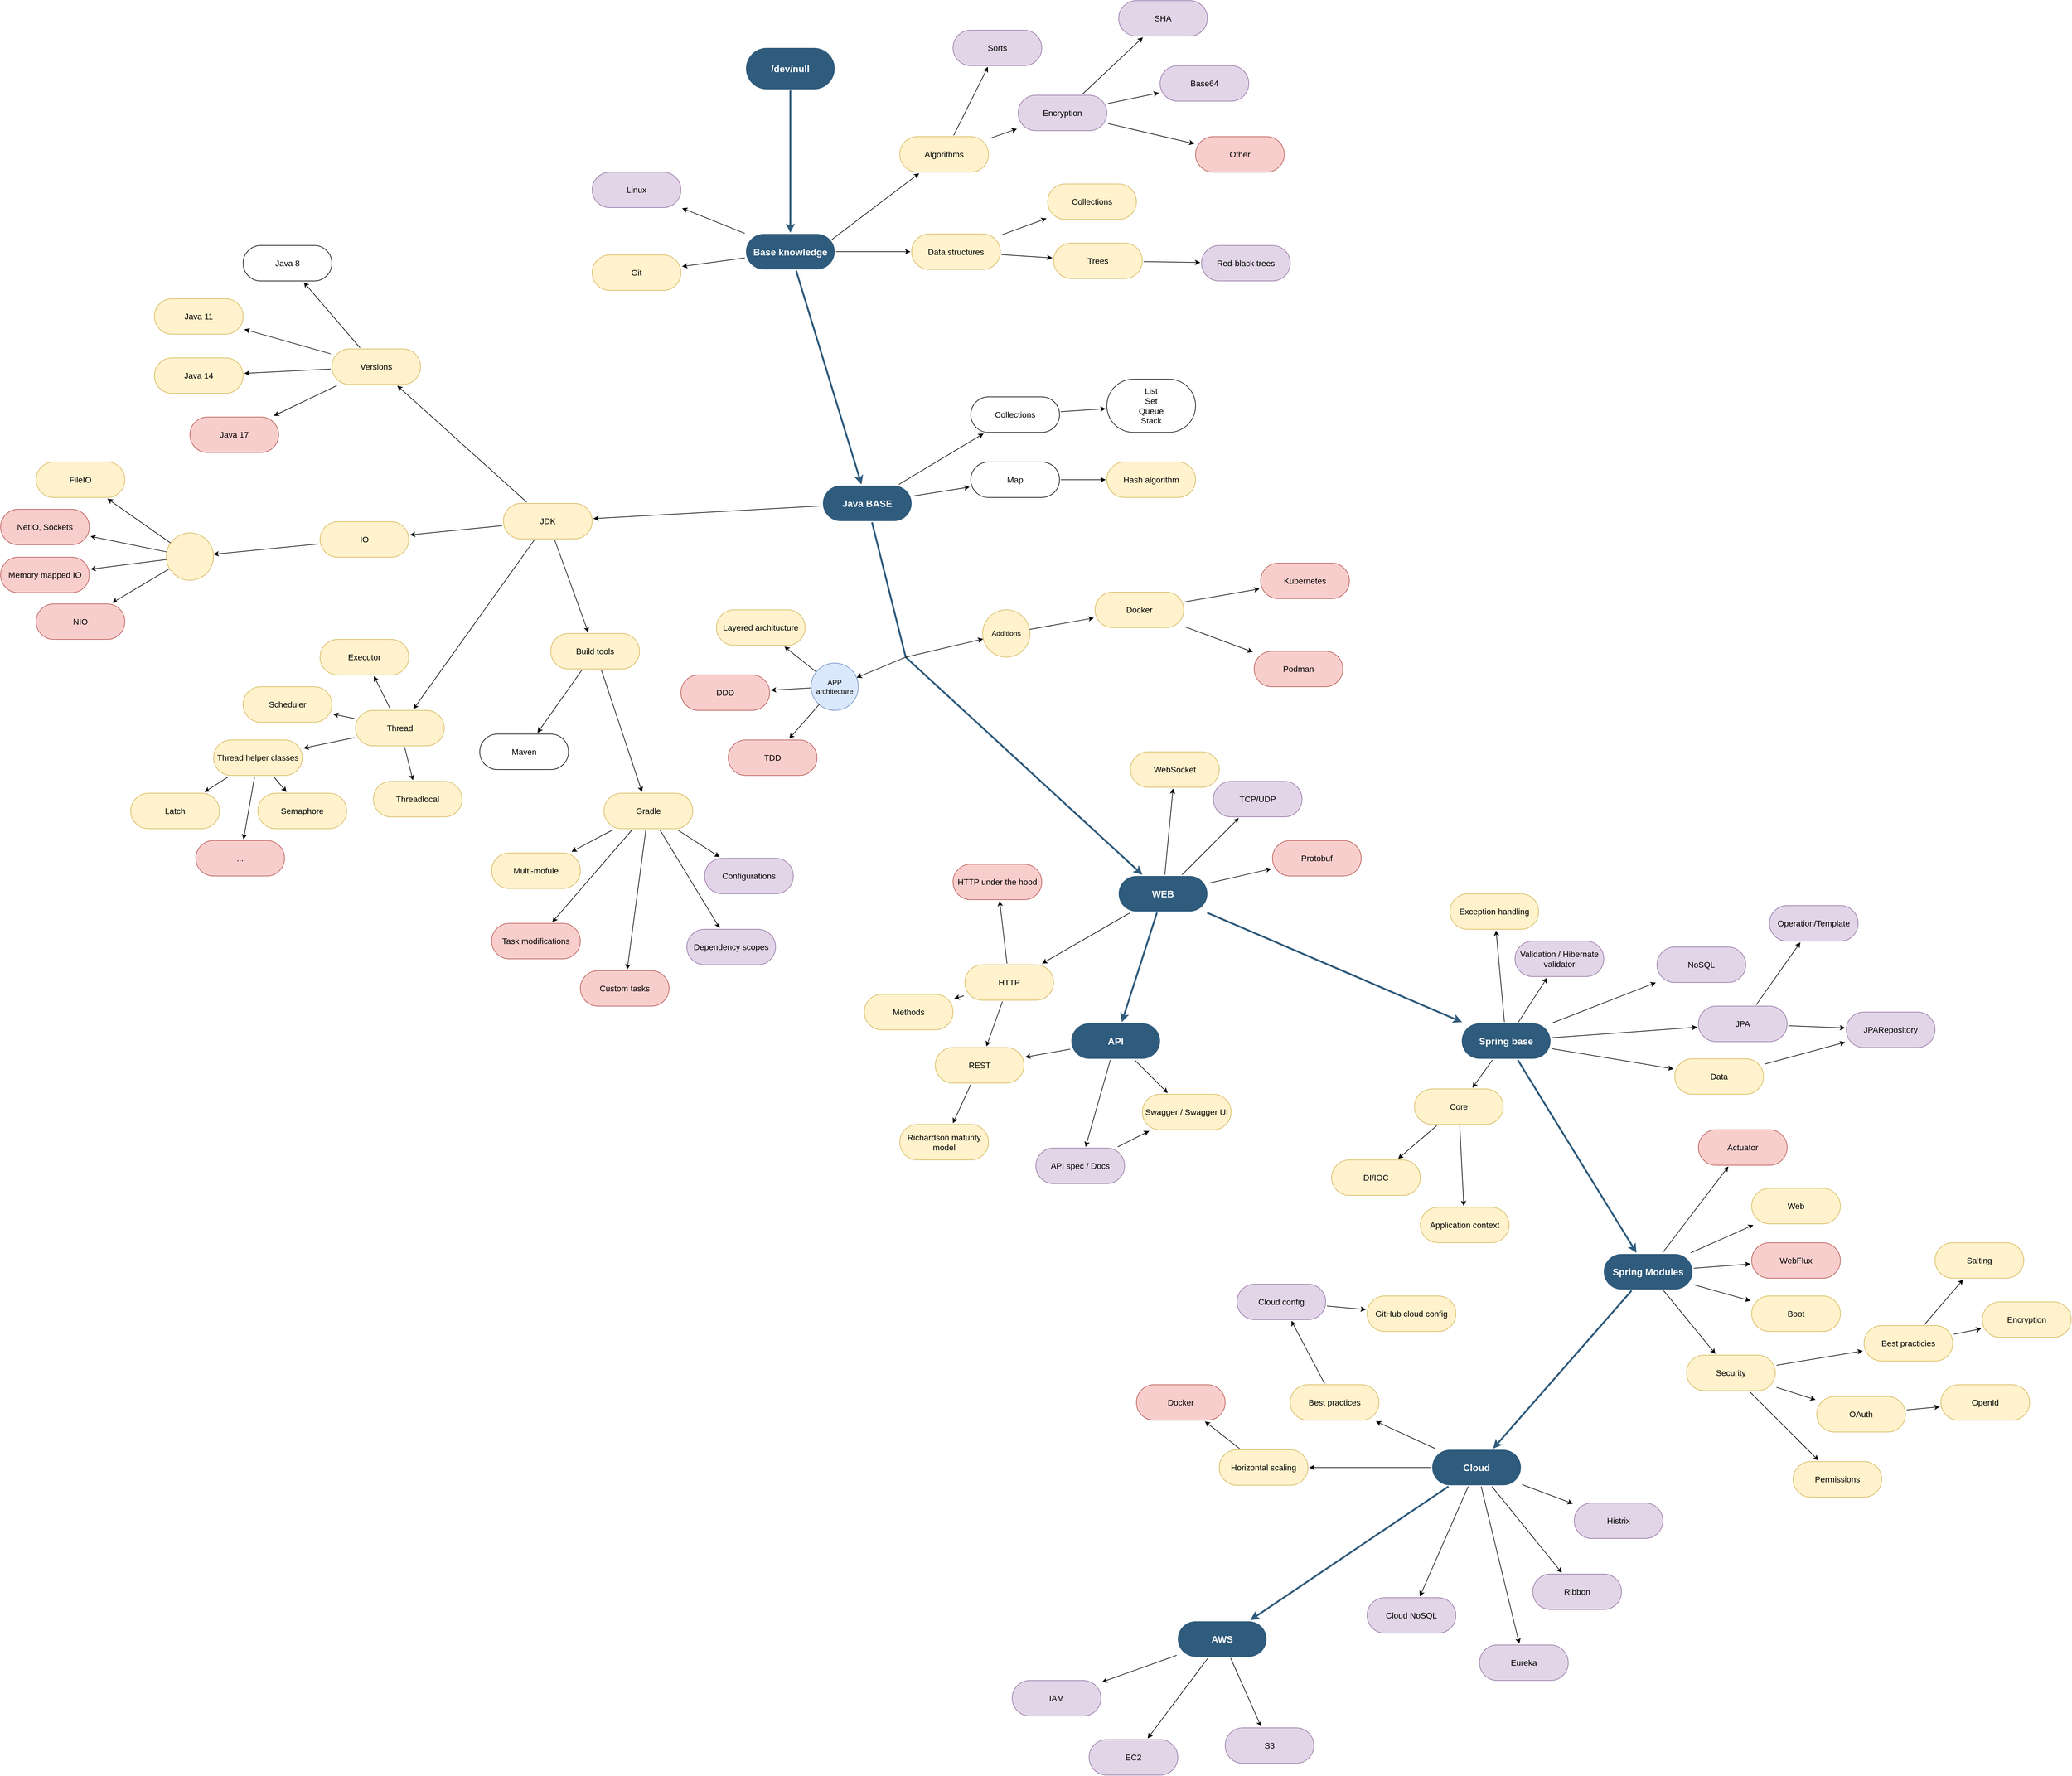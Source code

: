 <mxfile version="18.2.1" type="device"><diagram id="6a731a19-8d31-9384-78a2-239565b7b9f0" name="Page-1"><mxGraphModel dx="3629" dy="1486" grid="1" gridSize="10" guides="1" tooltips="1" connect="1" arrows="1" fold="1" page="1" pageScale="1" pageWidth="1169" pageHeight="827" background="none" math="0" shadow="0"><root><mxCell id="0"/><mxCell id="1" parent="0"/><mxCell id="1746" value="" style="edgeStyle=none;rounded=0;jumpStyle=none;html=1;shadow=0;labelBackgroundColor=none;startArrow=none;startFill=0;endArrow=classic;endFill=1;jettySize=auto;orthogonalLoop=1;strokeColor=#2F5B7C;strokeWidth=3;fontFamily=Helvetica;fontSize=16;fontColor=#23445D;spacing=5;" parent="1" source="1749" target="1771" edge="1"><mxGeometry relative="1" as="geometry"/></mxCell><mxCell id="1749" value="/dev/null" style="rounded=1;whiteSpace=wrap;html=1;shadow=0;labelBackgroundColor=none;strokeColor=none;strokeWidth=3;fillColor=#2F5B7C;fontFamily=Helvetica;fontSize=16;fontColor=#FFFFFF;align=center;fontStyle=1;spacing=5;arcSize=50;perimeterSpacing=2;" parent="1" vertex="1"><mxGeometry x="310" y="80" width="150" height="70" as="geometry"/></mxCell><mxCell id="J0rtkxMVkfxliNeTB_Ws-1781" style="edgeStyle=orthogonalEdgeStyle;rounded=0;orthogonalLoop=1;jettySize=auto;html=1;exitX=1;exitY=0.5;exitDx=0;exitDy=0;entryX=0;entryY=0.5;entryDx=0;entryDy=0;fontColor=#FFFFFF;" edge="1" parent="1" source="1771" target="J0rtkxMVkfxliNeTB_Ws-1780"><mxGeometry relative="1" as="geometry"/></mxCell><mxCell id="1771" value="Base knowledge" style="rounded=1;whiteSpace=wrap;html=1;shadow=0;labelBackgroundColor=none;strokeColor=none;strokeWidth=3;fillColor=#2F5B7C;fontFamily=Helvetica;fontSize=16;fontColor=#FFFFFF;align=center;fontStyle=1;spacing=5;arcSize=50;perimeterSpacing=2;" parent="1" vertex="1"><mxGeometry x="310" y="394.5" width="150" height="60" as="geometry"/></mxCell><mxCell id="1778" value="Algorithms" style="rounded=1;whiteSpace=wrap;html=1;shadow=0;labelBackgroundColor=none;strokeColor=#d6b656;strokeWidth=1;fillColor=#fff2cc;fontFamily=Helvetica;fontSize=14;align=center;spacing=5;fontStyle=0;arcSize=50;perimeterSpacing=2;" parent="1" vertex="1"><mxGeometry x="570" y="230" width="150" height="60" as="geometry"/></mxCell><mxCell id="J0rtkxMVkfxliNeTB_Ws-1780" value="Data structures" style="rounded=1;whiteSpace=wrap;html=1;shadow=0;labelBackgroundColor=none;strokeColor=#d6b656;strokeWidth=1;fillColor=#fff2cc;fontFamily=Helvetica;fontSize=14;align=center;spacing=5;fontStyle=0;arcSize=50;perimeterSpacing=2;" vertex="1" parent="1"><mxGeometry x="590" y="394.5" width="150" height="60" as="geometry"/></mxCell><mxCell id="J0rtkxMVkfxliNeTB_Ws-1784" value="" style="endArrow=classic;html=1;rounded=0;fontColor=#FFFFFF;exitX=0.955;exitY=0.18;exitDx=0;exitDy=0;exitPerimeter=0;" edge="1" parent="1" source="1771" target="1778"><mxGeometry width="50" height="50" relative="1" as="geometry"><mxPoint x="410" y="390" as="sourcePoint"/><mxPoint x="460" y="340" as="targetPoint"/></mxGeometry></mxCell><mxCell id="J0rtkxMVkfxliNeTB_Ws-1785" value="Collections" style="rounded=1;whiteSpace=wrap;html=1;shadow=0;labelBackgroundColor=none;strokeColor=#d6b656;strokeWidth=1;fillColor=#fff2cc;fontFamily=Helvetica;fontSize=14;align=center;spacing=5;fontStyle=0;arcSize=50;perimeterSpacing=2;" vertex="1" parent="1"><mxGeometry x="820" y="310" width="150" height="60" as="geometry"/></mxCell><mxCell id="J0rtkxMVkfxliNeTB_Ws-1786" value="Trees" style="rounded=1;whiteSpace=wrap;html=1;shadow=0;labelBackgroundColor=none;strokeColor=#d6b656;strokeWidth=1;fillColor=#fff2cc;fontFamily=Helvetica;fontSize=14;align=center;spacing=5;fontStyle=0;arcSize=50;perimeterSpacing=2;" vertex="1" parent="1"><mxGeometry x="830" y="410" width="150" height="60" as="geometry"/></mxCell><mxCell id="J0rtkxMVkfxliNeTB_Ws-1787" value="Red-black trees" style="rounded=1;whiteSpace=wrap;html=1;shadow=0;labelBackgroundColor=none;strokeColor=#9673a6;strokeWidth=1;fillColor=#e1d5e7;fontFamily=Helvetica;fontSize=14;align=center;spacing=5;fontStyle=0;arcSize=50;perimeterSpacing=2;" vertex="1" parent="1"><mxGeometry x="1080" y="414" width="150" height="60" as="geometry"/></mxCell><mxCell id="J0rtkxMVkfxliNeTB_Ws-1790" value="" style="endArrow=classic;html=1;rounded=0;fontColor=#FFFFFF;" edge="1" parent="1" source="J0rtkxMVkfxliNeTB_Ws-1780" target="J0rtkxMVkfxliNeTB_Ws-1786"><mxGeometry width="50" height="50" relative="1" as="geometry"><mxPoint x="750" y="390" as="sourcePoint"/><mxPoint x="800" y="340" as="targetPoint"/></mxGeometry></mxCell><mxCell id="J0rtkxMVkfxliNeTB_Ws-1791" value="" style="endArrow=classic;html=1;rounded=0;fontColor=#FFFFFF;" edge="1" parent="1" source="J0rtkxMVkfxliNeTB_Ws-1780" target="J0rtkxMVkfxliNeTB_Ws-1785"><mxGeometry width="50" height="50" relative="1" as="geometry"><mxPoint x="742" y="429.473" as="sourcePoint"/><mxPoint x="828" y="435.027" as="targetPoint"/><Array as="points"/></mxGeometry></mxCell><mxCell id="J0rtkxMVkfxliNeTB_Ws-1792" value="" style="endArrow=classic;html=1;rounded=0;fontColor=#FFFFFF;" edge="1" parent="1" source="J0rtkxMVkfxliNeTB_Ws-1786" target="J0rtkxMVkfxliNeTB_Ws-1787"><mxGeometry width="50" height="50" relative="1" as="geometry"><mxPoint x="980" y="490" as="sourcePoint"/><mxPoint x="1050.711" y="440" as="targetPoint"/></mxGeometry></mxCell><mxCell id="J0rtkxMVkfxliNeTB_Ws-1793" value="Sorts" style="rounded=1;whiteSpace=wrap;html=1;shadow=0;labelBackgroundColor=none;strokeColor=#9673a6;strokeWidth=1;fillColor=#e1d5e7;fontFamily=Helvetica;fontSize=14;align=center;spacing=5;fontStyle=0;arcSize=50;perimeterSpacing=2;" vertex="1" parent="1"><mxGeometry x="660" y="50" width="150" height="60" as="geometry"/></mxCell><mxCell id="J0rtkxMVkfxliNeTB_Ws-1794" value="" style="endArrow=classic;html=1;rounded=0;fontColor=#FFFFFF;" edge="1" parent="1" source="1778" target="J0rtkxMVkfxliNeTB_Ws-1793"><mxGeometry width="50" height="50" relative="1" as="geometry"><mxPoint x="645" y="209.289" as="sourcePoint"/><mxPoint x="645" y="159.289" as="targetPoint"/></mxGeometry></mxCell><mxCell id="J0rtkxMVkfxliNeTB_Ws-1795" value="Java BASE" style="rounded=1;whiteSpace=wrap;html=1;shadow=0;labelBackgroundColor=none;strokeColor=none;strokeWidth=3;fillColor=#2F5B7C;fontFamily=Helvetica;fontSize=16;fontColor=#FFFFFF;align=center;fontStyle=1;spacing=5;arcSize=50;perimeterSpacing=2;" vertex="1" parent="1"><mxGeometry x="440" y="820.0" width="150" height="60" as="geometry"/></mxCell><mxCell id="J0rtkxMVkfxliNeTB_Ws-1797" value="Linux" style="rounded=1;whiteSpace=wrap;html=1;shadow=0;labelBackgroundColor=none;strokeColor=#9673a6;strokeWidth=1;fillColor=#e1d5e7;fontFamily=Helvetica;fontSize=14;align=center;spacing=5;fontStyle=0;arcSize=50;perimeterSpacing=2;" vertex="1" parent="1"><mxGeometry x="50" y="290" width="150" height="60" as="geometry"/></mxCell><mxCell id="J0rtkxMVkfxliNeTB_Ws-1798" value="" style="endArrow=classic;html=1;rounded=0;fontColor=#FFFFFF;" edge="1" parent="1" source="1771" target="J0rtkxMVkfxliNeTB_Ws-1797"><mxGeometry width="50" height="50" relative="1" as="geometry"><mxPoint x="239.289" y="474.5" as="sourcePoint"/><mxPoint x="239.289" y="424.5" as="targetPoint"/></mxGeometry></mxCell><mxCell id="J0rtkxMVkfxliNeTB_Ws-1799" value="Git" style="rounded=1;whiteSpace=wrap;html=1;shadow=0;labelBackgroundColor=none;strokeColor=#d6b656;strokeWidth=1;fillColor=#fff2cc;fontFamily=Helvetica;fontSize=14;align=center;spacing=5;fontStyle=0;arcSize=50;perimeterSpacing=2;" vertex="1" parent="1"><mxGeometry x="50" y="430" width="150" height="60" as="geometry"/></mxCell><mxCell id="J0rtkxMVkfxliNeTB_Ws-1800" value="" style="endArrow=classic;html=1;rounded=0;fontColor=#FFFFFF;" edge="1" parent="1" source="1771" target="J0rtkxMVkfxliNeTB_Ws-1799"><mxGeometry width="50" height="50" relative="1" as="geometry"><mxPoint x="239.289" y="474.5" as="sourcePoint"/><mxPoint x="239.289" y="424.5" as="targetPoint"/></mxGeometry></mxCell><mxCell id="J0rtkxMVkfxliNeTB_Ws-1801" value="Encryption" style="rounded=1;whiteSpace=wrap;html=1;shadow=0;labelBackgroundColor=none;strokeColor=#9673a6;strokeWidth=1;fillColor=#e1d5e7;fontFamily=Helvetica;fontSize=14;align=center;spacing=5;fontStyle=0;arcSize=50;perimeterSpacing=2;" vertex="1" parent="1"><mxGeometry x="770" y="160" width="150" height="60" as="geometry"/></mxCell><mxCell id="J0rtkxMVkfxliNeTB_Ws-1802" value="" style="endArrow=classic;html=1;rounded=0;fontColor=#FFFFFF;" edge="1" parent="1" source="1778" target="J0rtkxMVkfxliNeTB_Ws-1801"><mxGeometry width="50" height="50" relative="1" as="geometry"><mxPoint x="661" y="228" as="sourcePoint"/><mxPoint x="719" y="112.0" as="targetPoint"/><Array as="points"/></mxGeometry></mxCell><mxCell id="J0rtkxMVkfxliNeTB_Ws-1803" value="SHA" style="rounded=1;whiteSpace=wrap;html=1;shadow=0;labelBackgroundColor=none;strokeColor=#9673a6;strokeWidth=1;fillColor=#e1d5e7;fontFamily=Helvetica;fontSize=14;align=center;spacing=5;fontStyle=0;arcSize=50;perimeterSpacing=2;" vertex="1" parent="1"><mxGeometry x="940" width="150" height="60" as="geometry"/></mxCell><mxCell id="J0rtkxMVkfxliNeTB_Ws-1804" value="Base64" style="rounded=1;whiteSpace=wrap;html=1;shadow=0;labelBackgroundColor=none;strokeColor=#9673a6;strokeWidth=1;fillColor=#e1d5e7;fontFamily=Helvetica;fontSize=14;align=center;spacing=5;fontStyle=0;arcSize=50;perimeterSpacing=2;" vertex="1" parent="1"><mxGeometry x="1010" y="110" width="150" height="60" as="geometry"/></mxCell><mxCell id="J0rtkxMVkfxliNeTB_Ws-1805" value="Other" style="rounded=1;whiteSpace=wrap;html=1;shadow=0;labelBackgroundColor=none;strokeColor=#b85450;strokeWidth=1;fillColor=#f8cecc;fontFamily=Helvetica;fontSize=14;align=center;spacing=5;fontStyle=0;arcSize=50;perimeterSpacing=2;" vertex="1" parent="1"><mxGeometry x="1070" y="230" width="150" height="60" as="geometry"/></mxCell><mxCell id="J0rtkxMVkfxliNeTB_Ws-1806" value="" style="endArrow=classic;html=1;rounded=0;fontColor=#FFFFFF;" edge="1" parent="1" source="J0rtkxMVkfxliNeTB_Ws-1801" target="J0rtkxMVkfxliNeTB_Ws-1805"><mxGeometry width="50" height="50" relative="1" as="geometry"><mxPoint x="722" y="233.05" as="sourcePoint"/><mxPoint x="768" y="216.95" as="targetPoint"/><Array as="points"/></mxGeometry></mxCell><mxCell id="J0rtkxMVkfxliNeTB_Ws-1807" value="" style="endArrow=classic;html=1;rounded=0;fontColor=#FFFFFF;" edge="1" parent="1" source="J0rtkxMVkfxliNeTB_Ws-1801" target="J0rtkxMVkfxliNeTB_Ws-1804"><mxGeometry width="50" height="50" relative="1" as="geometry"><mxPoint x="920" y="240" as="sourcePoint"/><mxPoint x="990.711" y="190" as="targetPoint"/></mxGeometry></mxCell><mxCell id="J0rtkxMVkfxliNeTB_Ws-1808" value="" style="endArrow=classic;html=1;rounded=0;fontColor=#FFFFFF;" edge="1" parent="1" source="J0rtkxMVkfxliNeTB_Ws-1801" target="J0rtkxMVkfxliNeTB_Ws-1803"><mxGeometry width="50" height="50" relative="1" as="geometry"><mxPoint x="845" y="139.289" as="sourcePoint"/><mxPoint x="845" y="89.289" as="targetPoint"/></mxGeometry></mxCell><mxCell id="J0rtkxMVkfxliNeTB_Ws-1810" value="Collections" style="rounded=1;whiteSpace=wrap;html=1;shadow=0;labelBackgroundColor=none;strokeWidth=1;fontFamily=Helvetica;fontSize=14;align=center;spacing=5;fontStyle=0;arcSize=50;perimeterSpacing=2;" vertex="1" parent="1"><mxGeometry x="690" y="670" width="150" height="60" as="geometry"/></mxCell><mxCell id="J0rtkxMVkfxliNeTB_Ws-1811" value="" style="endArrow=classic;html=1;rounded=0;fontColor=#FFFFFF;" edge="1" parent="1" source="J0rtkxMVkfxliNeTB_Ws-1795" target="J0rtkxMVkfxliNeTB_Ws-1810"><mxGeometry width="50" height="50" relative="1" as="geometry"><mxPoint x="590" y="900.0" as="sourcePoint"/><mxPoint x="660.711" y="850.0" as="targetPoint"/></mxGeometry></mxCell><mxCell id="J0rtkxMVkfxliNeTB_Ws-1812" value="List&lt;br&gt;Set&lt;br&gt;Queue&lt;br&gt;Stack" style="rounded=1;whiteSpace=wrap;html=1;shadow=0;labelBackgroundColor=none;strokeWidth=1;fontFamily=Helvetica;fontSize=14;align=center;spacing=5;fontStyle=0;arcSize=50;perimeterSpacing=2;" vertex="1" parent="1"><mxGeometry x="920" y="640" width="150" height="90" as="geometry"/></mxCell><mxCell id="J0rtkxMVkfxliNeTB_Ws-1813" value="" style="endArrow=classic;html=1;rounded=0;fontColor=#FFFFFF;" edge="1" parent="1" source="J0rtkxMVkfxliNeTB_Ws-1810" target="J0rtkxMVkfxliNeTB_Ws-1812"><mxGeometry width="50" height="50" relative="1" as="geometry"><mxPoint x="601.8" y="758.0" as="sourcePoint"/><mxPoint x="688.2" y="722" as="targetPoint"/></mxGeometry></mxCell><mxCell id="J0rtkxMVkfxliNeTB_Ws-1814" value="Map" style="rounded=1;whiteSpace=wrap;html=1;shadow=0;labelBackgroundColor=none;strokeWidth=1;fontFamily=Helvetica;fontSize=14;align=center;spacing=5;fontStyle=0;arcSize=50;perimeterSpacing=2;" vertex="1" parent="1"><mxGeometry x="690" y="780" width="150" height="60" as="geometry"/></mxCell><mxCell id="J0rtkxMVkfxliNeTB_Ws-1815" value="" style="endArrow=classic;html=1;rounded=0;fontColor=#FFFFFF;" edge="1" parent="1" source="J0rtkxMVkfxliNeTB_Ws-1795" target="J0rtkxMVkfxliNeTB_Ws-1814"><mxGeometry width="50" height="50" relative="1" as="geometry"><mxPoint x="601.8" y="828.0" as="sourcePoint"/><mxPoint x="688.2" y="792" as="targetPoint"/></mxGeometry></mxCell><mxCell id="J0rtkxMVkfxliNeTB_Ws-1816" value="Hash algorithm" style="rounded=1;whiteSpace=wrap;html=1;shadow=0;labelBackgroundColor=none;strokeWidth=1;fontFamily=Helvetica;fontSize=14;align=center;spacing=5;fontStyle=0;arcSize=50;perimeterSpacing=2;fillColor=#fff2cc;strokeColor=#d6b656;" vertex="1" parent="1"><mxGeometry x="920" y="780" width="150" height="60" as="geometry"/></mxCell><mxCell id="J0rtkxMVkfxliNeTB_Ws-1817" value="" style="endArrow=classic;html=1;rounded=0;fontColor=#FFFFFF;" edge="1" parent="1" source="J0rtkxMVkfxliNeTB_Ws-1814" target="J0rtkxMVkfxliNeTB_Ws-1816"><mxGeometry width="50" height="50" relative="1" as="geometry"><mxPoint x="602.0" y="799.24" as="sourcePoint"/><mxPoint x="698" y="810.76" as="targetPoint"/></mxGeometry></mxCell><mxCell id="J0rtkxMVkfxliNeTB_Ws-1818" value="JDK" style="rounded=1;whiteSpace=wrap;html=1;shadow=0;labelBackgroundColor=none;strokeWidth=1;fontFamily=Helvetica;fontSize=14;align=center;spacing=5;fontStyle=0;arcSize=50;perimeterSpacing=2;fillColor=#fff2cc;strokeColor=#d6b656;" vertex="1" parent="1"><mxGeometry x="-100" y="850" width="150" height="60" as="geometry"/></mxCell><mxCell id="J0rtkxMVkfxliNeTB_Ws-1819" value="" style="endArrow=classic;html=1;rounded=0;fontColor=#FFFFFF;" edge="1" parent="1" source="J0rtkxMVkfxliNeTB_Ws-1795" target="J0rtkxMVkfxliNeTB_Ws-1818"><mxGeometry width="50" height="50" relative="1" as="geometry"><mxPoint x="602.0" y="835.36" as="sourcePoint"/><mxPoint x="698" y="804.64" as="targetPoint"/></mxGeometry></mxCell><mxCell id="J0rtkxMVkfxliNeTB_Ws-1820" value="Versions" style="rounded=1;whiteSpace=wrap;html=1;shadow=0;labelBackgroundColor=none;strokeWidth=1;fontFamily=Helvetica;fontSize=14;align=center;spacing=5;fontStyle=0;arcSize=50;perimeterSpacing=2;fillColor=#fff2cc;strokeColor=#d6b656;" vertex="1" parent="1"><mxGeometry x="-390" y="589" width="150" height="60" as="geometry"/></mxCell><mxCell id="J0rtkxMVkfxliNeTB_Ws-1821" value="Java 8" style="rounded=1;whiteSpace=wrap;html=1;shadow=0;labelBackgroundColor=none;strokeWidth=1;fontFamily=Helvetica;fontSize=14;align=center;spacing=5;fontStyle=0;arcSize=50;perimeterSpacing=2;" vertex="1" parent="1"><mxGeometry x="-540" y="414" width="150" height="60" as="geometry"/></mxCell><mxCell id="J0rtkxMVkfxliNeTB_Ws-1822" value="Java 11" style="rounded=1;whiteSpace=wrap;html=1;shadow=0;labelBackgroundColor=none;strokeWidth=1;fontFamily=Helvetica;fontSize=14;align=center;spacing=5;fontStyle=0;arcSize=50;perimeterSpacing=2;fillColor=#fff2cc;strokeColor=#d6b656;" vertex="1" parent="1"><mxGeometry x="-690" y="504" width="150" height="60" as="geometry"/></mxCell><mxCell id="J0rtkxMVkfxliNeTB_Ws-1823" value="Java 14" style="rounded=1;whiteSpace=wrap;html=1;shadow=0;labelBackgroundColor=none;strokeWidth=1;fontFamily=Helvetica;fontSize=14;align=center;spacing=5;fontStyle=0;arcSize=50;perimeterSpacing=2;fillColor=#fff2cc;strokeColor=#d6b656;" vertex="1" parent="1"><mxGeometry x="-690" y="604" width="150" height="60" as="geometry"/></mxCell><mxCell id="J0rtkxMVkfxliNeTB_Ws-1824" value="Java 17" style="rounded=1;whiteSpace=wrap;html=1;shadow=0;labelBackgroundColor=none;strokeWidth=1;fontFamily=Helvetica;fontSize=14;align=center;spacing=5;fontStyle=0;arcSize=50;perimeterSpacing=2;fillColor=#f8cecc;strokeColor=#b85450;" vertex="1" parent="1"><mxGeometry x="-630" y="704" width="150" height="60" as="geometry"/></mxCell><mxCell id="J0rtkxMVkfxliNeTB_Ws-1825" value="" style="endArrow=classic;html=1;rounded=0;fontColor=#FFFFFF;" edge="1" parent="1" source="J0rtkxMVkfxliNeTB_Ws-1820" target="J0rtkxMVkfxliNeTB_Ws-1821"><mxGeometry width="50" height="50" relative="1" as="geometry"><mxPoint x="-315" y="568.289" as="sourcePoint"/><mxPoint x="-315" y="518.289" as="targetPoint"/></mxGeometry></mxCell><mxCell id="J0rtkxMVkfxliNeTB_Ws-1826" value="" style="endArrow=classic;html=1;rounded=0;fontColor=#FFFFFF;" edge="1" parent="1" source="J0rtkxMVkfxliNeTB_Ws-1820" target="J0rtkxMVkfxliNeTB_Ws-1822"><mxGeometry width="50" height="50" relative="1" as="geometry"><mxPoint x="-460.711" y="669" as="sourcePoint"/><mxPoint x="-460.711" y="619" as="targetPoint"/></mxGeometry></mxCell><mxCell id="J0rtkxMVkfxliNeTB_Ws-1827" value="" style="endArrow=classic;html=1;rounded=0;fontColor=#FFFFFF;" edge="1" parent="1" source="J0rtkxMVkfxliNeTB_Ws-1820" target="J0rtkxMVkfxliNeTB_Ws-1823"><mxGeometry width="50" height="50" relative="1" as="geometry"><mxPoint x="-460.711" y="669" as="sourcePoint"/><mxPoint x="-460.711" y="619" as="targetPoint"/></mxGeometry></mxCell><mxCell id="J0rtkxMVkfxliNeTB_Ws-1828" value="" style="endArrow=classic;html=1;rounded=0;fontColor=#FFFFFF;" edge="1" parent="1" source="J0rtkxMVkfxliNeTB_Ws-1820" target="J0rtkxMVkfxliNeTB_Ws-1824"><mxGeometry width="50" height="50" relative="1" as="geometry"><mxPoint x="-315" y="699" as="sourcePoint"/><mxPoint x="-315" y="719.711" as="targetPoint"/></mxGeometry></mxCell><mxCell id="J0rtkxMVkfxliNeTB_Ws-1829" value="" style="endArrow=classic;html=1;rounded=0;fontColor=#FFFFFF;" edge="1" parent="1" source="J0rtkxMVkfxliNeTB_Ws-1818" target="J0rtkxMVkfxliNeTB_Ws-1820"><mxGeometry width="50" height="50" relative="1" as="geometry"><mxPoint x="225" y="789.289" as="sourcePoint"/><mxPoint x="225" y="739.289" as="targetPoint"/></mxGeometry></mxCell><mxCell id="J0rtkxMVkfxliNeTB_Ws-1830" value="IO" style="rounded=1;whiteSpace=wrap;html=1;shadow=0;labelBackgroundColor=none;strokeWidth=1;fontFamily=Helvetica;fontSize=14;align=center;spacing=5;fontStyle=0;arcSize=50;perimeterSpacing=2;fillColor=#fff2cc;strokeColor=#d6b656;" vertex="1" parent="1"><mxGeometry x="-410" y="881" width="150" height="60" as="geometry"/></mxCell><mxCell id="J0rtkxMVkfxliNeTB_Ws-1831" value="" style="endArrow=classic;html=1;rounded=0;fontColor=#FFFFFF;" edge="1" parent="1" source="J0rtkxMVkfxliNeTB_Ws-1818" target="J0rtkxMVkfxliNeTB_Ws-1830"><mxGeometry width="50" height="50" relative="1" as="geometry"><mxPoint x="225" y="920" as="sourcePoint"/><mxPoint x="225" y="940.711" as="targetPoint"/></mxGeometry></mxCell><mxCell id="J0rtkxMVkfxliNeTB_Ws-1832" value="FileIO" style="rounded=1;whiteSpace=wrap;html=1;shadow=0;labelBackgroundColor=none;strokeWidth=1;fontFamily=Helvetica;fontSize=14;align=center;spacing=5;fontStyle=0;arcSize=50;perimeterSpacing=2;fillColor=#fff2cc;strokeColor=#d6b656;" vertex="1" parent="1"><mxGeometry x="-890" y="780" width="150" height="60" as="geometry"/></mxCell><mxCell id="J0rtkxMVkfxliNeTB_Ws-1833" value="NetIO, Sockets" style="rounded=1;whiteSpace=wrap;html=1;shadow=0;labelBackgroundColor=none;strokeWidth=1;fontFamily=Helvetica;fontSize=14;align=center;spacing=5;fontStyle=0;arcSize=50;perimeterSpacing=2;fillColor=#f8cecc;strokeColor=#b85450;" vertex="1" parent="1"><mxGeometry x="-950" y="860" width="150" height="60" as="geometry"/></mxCell><mxCell id="J0rtkxMVkfxliNeTB_Ws-1834" value="Memory mapped IO" style="rounded=1;whiteSpace=wrap;html=1;shadow=0;labelBackgroundColor=none;strokeWidth=1;fontFamily=Helvetica;fontSize=14;align=center;spacing=5;fontStyle=0;arcSize=50;perimeterSpacing=2;fillColor=#f8cecc;strokeColor=#b85450;" vertex="1" parent="1"><mxGeometry x="-950" y="941" width="150" height="60" as="geometry"/></mxCell><mxCell id="J0rtkxMVkfxliNeTB_Ws-1835" value="NIO" style="rounded=1;whiteSpace=wrap;html=1;shadow=0;labelBackgroundColor=none;strokeWidth=1;fontFamily=Helvetica;fontSize=14;align=center;spacing=5;fontStyle=0;arcSize=50;perimeterSpacing=2;fillColor=#f8cecc;strokeColor=#b85450;" vertex="1" parent="1"><mxGeometry x="-890" y="1020" width="150" height="60" as="geometry"/></mxCell><mxCell id="J0rtkxMVkfxliNeTB_Ws-1836" value="" style="ellipse;whiteSpace=wrap;html=1;aspect=fixed;strokeWidth=1;fillColor=#fff2cc;strokeColor=#d6b656;" vertex="1" parent="1"><mxGeometry x="-670" y="900" width="80" height="80" as="geometry"/></mxCell><mxCell id="J0rtkxMVkfxliNeTB_Ws-1837" value="" style="endArrow=classic;html=1;rounded=0;fontColor=#FFFFFF;" edge="1" parent="1" source="J0rtkxMVkfxliNeTB_Ws-1830" target="J0rtkxMVkfxliNeTB_Ws-1836"><mxGeometry width="50" height="50" relative="1" as="geometry"><mxPoint x="-135" y="1040" as="sourcePoint"/><mxPoint x="-135" y="1060.711" as="targetPoint"/></mxGeometry></mxCell><mxCell id="J0rtkxMVkfxliNeTB_Ws-1838" value="" style="endArrow=classic;html=1;rounded=0;fontColor=#FFFFFF;" edge="1" parent="1" source="J0rtkxMVkfxliNeTB_Ws-1836" target="J0rtkxMVkfxliNeTB_Ws-1832"><mxGeometry width="50" height="50" relative="1" as="geometry"><mxPoint x="-740.711" y="990" as="sourcePoint"/><mxPoint x="-740.711" y="940" as="targetPoint"/></mxGeometry></mxCell><mxCell id="J0rtkxMVkfxliNeTB_Ws-1839" value="" style="endArrow=classic;html=1;rounded=0;fontColor=#FFFFFF;" edge="1" parent="1" source="J0rtkxMVkfxliNeTB_Ws-1836" target="J0rtkxMVkfxliNeTB_Ws-1833"><mxGeometry width="50" height="50" relative="1" as="geometry"><mxPoint x="-740.711" y="990" as="sourcePoint"/><mxPoint x="-740.711" y="940" as="targetPoint"/></mxGeometry></mxCell><mxCell id="J0rtkxMVkfxliNeTB_Ws-1840" value="" style="endArrow=classic;html=1;rounded=0;fontColor=#FFFFFF;" edge="1" parent="1" source="J0rtkxMVkfxliNeTB_Ws-1836" target="J0rtkxMVkfxliNeTB_Ws-1834"><mxGeometry width="50" height="50" relative="1" as="geometry"><mxPoint x="-740.711" y="990" as="sourcePoint"/><mxPoint x="-740.711" y="940" as="targetPoint"/></mxGeometry></mxCell><mxCell id="J0rtkxMVkfxliNeTB_Ws-1843" value="" style="endArrow=classic;html=1;rounded=0;fontColor=#FFFFFF;" edge="1" parent="1" source="J0rtkxMVkfxliNeTB_Ws-1836" target="J0rtkxMVkfxliNeTB_Ws-1835"><mxGeometry width="50" height="50" relative="1" as="geometry"><mxPoint x="-630" y="1030" as="sourcePoint"/><mxPoint x="-630" y="1050.711" as="targetPoint"/></mxGeometry></mxCell><mxCell id="J0rtkxMVkfxliNeTB_Ws-1844" value="Thread" style="rounded=1;whiteSpace=wrap;html=1;shadow=0;labelBackgroundColor=none;strokeWidth=1;fontFamily=Helvetica;fontSize=14;align=center;spacing=5;fontStyle=0;arcSize=50;perimeterSpacing=2;fillColor=#fff2cc;strokeColor=#d6b656;" vertex="1" parent="1"><mxGeometry x="-350" y="1200" width="150" height="60" as="geometry"/></mxCell><mxCell id="J0rtkxMVkfxliNeTB_Ws-1845" value="Thread helper classes" style="rounded=1;whiteSpace=wrap;html=1;shadow=0;labelBackgroundColor=none;strokeWidth=1;fontFamily=Helvetica;fontSize=14;align=center;spacing=5;fontStyle=0;arcSize=50;perimeterSpacing=2;fillColor=#fff2cc;strokeColor=#d6b656;" vertex="1" parent="1"><mxGeometry x="-590" y="1250" width="150" height="60" as="geometry"/></mxCell><mxCell id="J0rtkxMVkfxliNeTB_Ws-1846" value="Latch" style="rounded=1;whiteSpace=wrap;html=1;shadow=0;labelBackgroundColor=none;strokeWidth=1;fontFamily=Helvetica;fontSize=14;align=center;spacing=5;fontStyle=0;arcSize=50;perimeterSpacing=2;fillColor=#fff2cc;strokeColor=#d6b656;" vertex="1" parent="1"><mxGeometry x="-730" y="1340" width="150" height="60" as="geometry"/></mxCell><mxCell id="J0rtkxMVkfxliNeTB_Ws-1847" value="Semaphore" style="rounded=1;whiteSpace=wrap;html=1;shadow=0;labelBackgroundColor=none;strokeWidth=1;fontFamily=Helvetica;fontSize=14;align=center;spacing=5;fontStyle=0;arcSize=50;perimeterSpacing=2;fillColor=#fff2cc;strokeColor=#d6b656;" vertex="1" parent="1"><mxGeometry x="-515" y="1340" width="150" height="60" as="geometry"/></mxCell><mxCell id="J0rtkxMVkfxliNeTB_Ws-1848" value="..." style="rounded=1;whiteSpace=wrap;html=1;shadow=0;labelBackgroundColor=none;strokeWidth=1;fontFamily=Helvetica;fontSize=14;align=center;spacing=5;fontStyle=0;arcSize=50;perimeterSpacing=2;fillColor=#f8cecc;strokeColor=#b85450;" vertex="1" parent="1"><mxGeometry x="-620" y="1420" width="150" height="60" as="geometry"/></mxCell><mxCell id="J0rtkxMVkfxliNeTB_Ws-1849" value="" style="endArrow=classic;html=1;rounded=0;fontColor=#FFFFFF;" edge="1" parent="1" source="J0rtkxMVkfxliNeTB_Ws-1845" target="J0rtkxMVkfxliNeTB_Ws-1846"><mxGeometry width="50" height="50" relative="1" as="geometry"><mxPoint x="-245" y="1391" as="sourcePoint"/><mxPoint x="-245" y="1411.711" as="targetPoint"/></mxGeometry></mxCell><mxCell id="J0rtkxMVkfxliNeTB_Ws-1851" value="" style="endArrow=classic;html=1;rounded=0;fontColor=#FFFFFF;" edge="1" parent="1" source="J0rtkxMVkfxliNeTB_Ws-1845" target="J0rtkxMVkfxliNeTB_Ws-1848"><mxGeometry width="50" height="50" relative="1" as="geometry"><mxPoint x="-245" y="1391" as="sourcePoint"/><mxPoint x="-245" y="1411.711" as="targetPoint"/></mxGeometry></mxCell><mxCell id="J0rtkxMVkfxliNeTB_Ws-1852" value="" style="endArrow=classic;html=1;rounded=0;fontColor=#FFFFFF;" edge="1" parent="1" source="J0rtkxMVkfxliNeTB_Ws-1844" target="J0rtkxMVkfxliNeTB_Ws-1845"><mxGeometry width="50" height="50" relative="1" as="geometry"><mxPoint x="25" y="1340" as="sourcePoint"/><mxPoint x="25" y="1360.711" as="targetPoint"/></mxGeometry></mxCell><mxCell id="J0rtkxMVkfxliNeTB_Ws-1853" value="" style="endArrow=classic;html=1;rounded=0;fontColor=#FFFFFF;" edge="1" parent="1" source="J0rtkxMVkfxliNeTB_Ws-1818" target="J0rtkxMVkfxliNeTB_Ws-1844"><mxGeometry width="50" height="50" relative="1" as="geometry"><mxPoint x="10" y="1040" as="sourcePoint"/><mxPoint x="80.711" y="990" as="targetPoint"/></mxGeometry></mxCell><mxCell id="J0rtkxMVkfxliNeTB_Ws-1854" value="Spring base" style="rounded=1;whiteSpace=wrap;html=1;shadow=0;labelBackgroundColor=none;strokeColor=none;strokeWidth=3;fillColor=#2F5B7C;fontFamily=Helvetica;fontSize=16;fontColor=#FFFFFF;align=center;fontStyle=1;spacing=5;arcSize=50;perimeterSpacing=2;" vertex="1" parent="1"><mxGeometry x="1520" y="1729" width="150" height="60" as="geometry"/></mxCell><mxCell id="J0rtkxMVkfxliNeTB_Ws-1855" value="Additions" style="ellipse;whiteSpace=wrap;html=1;aspect=fixed;strokeWidth=1;fillColor=#fff2cc;strokeColor=#d6b656;" vertex="1" parent="1"><mxGeometry x="710" y="1030" width="80" height="80" as="geometry"/></mxCell><mxCell id="J0rtkxMVkfxliNeTB_Ws-1856" value="" style="edgeStyle=none;rounded=0;jumpStyle=none;html=1;shadow=0;labelBackgroundColor=none;startArrow=none;startFill=0;endArrow=classic;endFill=1;jettySize=auto;orthogonalLoop=1;strokeColor=#2F5B7C;strokeWidth=3;fontFamily=Helvetica;fontSize=16;fontColor=#23445D;spacing=5;" edge="1" parent="1" source="J0rtkxMVkfxliNeTB_Ws-1795" target="J0rtkxMVkfxliNeTB_Ws-1896"><mxGeometry relative="1" as="geometry"><mxPoint x="394.777" y="456.5" as="sourcePoint"/><mxPoint x="505.223" y="818.0" as="targetPoint"/><Array as="points"><mxPoint x="580" y="1110"/></Array></mxGeometry></mxCell><mxCell id="J0rtkxMVkfxliNeTB_Ws-1857" value="" style="endArrow=classic;html=1;rounded=0;fontColor=#FFFFFF;" edge="1" parent="1" target="J0rtkxMVkfxliNeTB_Ws-1855"><mxGeometry width="50" height="50" relative="1" as="geometry"><mxPoint x="580" y="1110" as="sourcePoint"/><mxPoint x="540" y="1120" as="targetPoint"/></mxGeometry></mxCell><mxCell id="J0rtkxMVkfxliNeTB_Ws-1858" value="Docker" style="rounded=1;whiteSpace=wrap;html=1;shadow=0;labelBackgroundColor=none;strokeWidth=1;fontFamily=Helvetica;fontSize=14;align=center;spacing=5;fontStyle=0;arcSize=50;perimeterSpacing=2;fillColor=#fff2cc;strokeColor=#d6b656;" vertex="1" parent="1"><mxGeometry x="900" y="1000" width="150" height="60" as="geometry"/></mxCell><mxCell id="J0rtkxMVkfxliNeTB_Ws-1860" value="Podman" style="rounded=1;whiteSpace=wrap;html=1;shadow=0;labelBackgroundColor=none;strokeWidth=1;fontFamily=Helvetica;fontSize=14;align=center;spacing=5;fontStyle=0;arcSize=50;perimeterSpacing=2;fillColor=#f8cecc;strokeColor=#b85450;" vertex="1" parent="1"><mxGeometry x="1169" y="1100" width="150" height="60" as="geometry"/></mxCell><mxCell id="J0rtkxMVkfxliNeTB_Ws-1861" value="Kubernetes" style="rounded=1;whiteSpace=wrap;html=1;shadow=0;labelBackgroundColor=none;strokeWidth=1;fontFamily=Helvetica;fontSize=14;align=center;spacing=5;fontStyle=0;arcSize=50;perimeterSpacing=2;fillColor=#f8cecc;strokeColor=#b85450;" vertex="1" parent="1"><mxGeometry x="1180" y="951" width="150" height="60" as="geometry"/></mxCell><mxCell id="J0rtkxMVkfxliNeTB_Ws-1862" value="" style="endArrow=classic;html=1;rounded=0;fontColor=#FFFFFF;" edge="1" parent="1" source="J0rtkxMVkfxliNeTB_Ws-1855" target="J0rtkxMVkfxliNeTB_Ws-1858"><mxGeometry width="50" height="50" relative="1" as="geometry"><mxPoint x="750" y="1120" as="sourcePoint"/><mxPoint x="820.711" y="1070" as="targetPoint"/></mxGeometry></mxCell><mxCell id="J0rtkxMVkfxliNeTB_Ws-1863" value="" style="endArrow=classic;html=1;rounded=0;fontColor=#FFFFFF;" edge="1" parent="1" source="J0rtkxMVkfxliNeTB_Ws-1858" target="J0rtkxMVkfxliNeTB_Ws-1861"><mxGeometry width="50" height="50" relative="1" as="geometry"><mxPoint x="990" y="1060" as="sourcePoint"/><mxPoint x="1060.711" y="1010" as="targetPoint"/></mxGeometry></mxCell><mxCell id="J0rtkxMVkfxliNeTB_Ws-1864" value="" style="endArrow=classic;html=1;rounded=0;fontColor=#FFFFFF;" edge="1" parent="1" source="J0rtkxMVkfxliNeTB_Ws-1858" target="J0rtkxMVkfxliNeTB_Ws-1860"><mxGeometry width="50" height="50" relative="1" as="geometry"><mxPoint x="915" y="1090" as="sourcePoint"/><mxPoint x="915" y="1110.711" as="targetPoint"/></mxGeometry></mxCell><mxCell id="J0rtkxMVkfxliNeTB_Ws-1865" value="Build tools" style="rounded=1;whiteSpace=wrap;html=1;shadow=0;labelBackgroundColor=none;strokeWidth=1;fontFamily=Helvetica;fontSize=14;align=center;spacing=5;fontStyle=0;arcSize=50;perimeterSpacing=2;fillColor=#fff2cc;strokeColor=#d6b656;" vertex="1" parent="1"><mxGeometry x="-20" y="1070" width="150" height="60" as="geometry"/></mxCell><mxCell id="J0rtkxMVkfxliNeTB_Ws-1866" value="Maven" style="rounded=1;whiteSpace=wrap;html=1;shadow=0;labelBackgroundColor=none;strokeWidth=1;fontFamily=Helvetica;fontSize=14;align=center;spacing=5;fontStyle=0;arcSize=50;perimeterSpacing=2;" vertex="1" parent="1"><mxGeometry x="-140" y="1240" width="150" height="60" as="geometry"/></mxCell><mxCell id="J0rtkxMVkfxliNeTB_Ws-1867" value="Gradle" style="rounded=1;whiteSpace=wrap;html=1;shadow=0;labelBackgroundColor=none;strokeWidth=1;fontFamily=Helvetica;fontSize=14;align=center;spacing=5;fontStyle=0;arcSize=50;perimeterSpacing=2;fillColor=#fff2cc;strokeColor=#d6b656;" vertex="1" parent="1"><mxGeometry x="70" y="1340" width="150" height="60" as="geometry"/></mxCell><mxCell id="J0rtkxMVkfxliNeTB_Ws-1868" value="Multi-mofule" style="rounded=1;whiteSpace=wrap;html=1;shadow=0;labelBackgroundColor=none;strokeWidth=1;fontFamily=Helvetica;fontSize=14;align=center;spacing=5;fontStyle=0;arcSize=50;perimeterSpacing=2;fillColor=#fff2cc;strokeColor=#d6b656;" vertex="1" parent="1"><mxGeometry x="-120" y="1441" width="150" height="60" as="geometry"/></mxCell><mxCell id="J0rtkxMVkfxliNeTB_Ws-1869" value="Configurations" style="rounded=1;whiteSpace=wrap;html=1;shadow=0;labelBackgroundColor=none;strokeWidth=1;fontFamily=Helvetica;fontSize=14;align=center;spacing=5;fontStyle=0;arcSize=50;perimeterSpacing=2;fillColor=#e1d5e7;strokeColor=#9673a6;" vertex="1" parent="1"><mxGeometry x="240" y="1450" width="150" height="60" as="geometry"/></mxCell><mxCell id="J0rtkxMVkfxliNeTB_Ws-1870" value="Dependency scopes" style="rounded=1;whiteSpace=wrap;html=1;shadow=0;labelBackgroundColor=none;strokeWidth=1;fontFamily=Helvetica;fontSize=14;align=center;spacing=5;fontStyle=0;arcSize=50;perimeterSpacing=2;fillColor=#e1d5e7;strokeColor=#9673a6;" vertex="1" parent="1"><mxGeometry x="210" y="1570" width="150" height="60" as="geometry"/></mxCell><mxCell id="J0rtkxMVkfxliNeTB_Ws-1871" value="Custom tasks" style="rounded=1;whiteSpace=wrap;html=1;shadow=0;labelBackgroundColor=none;strokeWidth=1;fontFamily=Helvetica;fontSize=14;align=center;spacing=5;fontStyle=0;arcSize=50;perimeterSpacing=2;fillColor=#f8cecc;strokeColor=#b85450;" vertex="1" parent="1"><mxGeometry x="30" y="1640" width="150" height="60" as="geometry"/></mxCell><mxCell id="J0rtkxMVkfxliNeTB_Ws-1872" value="Task modifications" style="rounded=1;whiteSpace=wrap;html=1;shadow=0;labelBackgroundColor=none;strokeWidth=1;fontFamily=Helvetica;fontSize=14;align=center;spacing=5;fontStyle=0;arcSize=50;perimeterSpacing=2;fillColor=#f8cecc;strokeColor=#b85450;" vertex="1" parent="1"><mxGeometry x="-120" y="1560" width="150" height="60" as="geometry"/></mxCell><mxCell id="J0rtkxMVkfxliNeTB_Ws-1874" value="" style="endArrow=classic;html=1;rounded=0;fontColor=#FFFFFF;" edge="1" parent="1" source="J0rtkxMVkfxliNeTB_Ws-1867" target="J0rtkxMVkfxliNeTB_Ws-1868"><mxGeometry width="50" height="50" relative="1" as="geometry"><mxPoint x="145" y="1450" as="sourcePoint"/><mxPoint x="145" y="1470.711" as="targetPoint"/></mxGeometry></mxCell><mxCell id="J0rtkxMVkfxliNeTB_Ws-1875" value="" style="endArrow=classic;html=1;rounded=0;fontColor=#FFFFFF;" edge="1" parent="1" source="J0rtkxMVkfxliNeTB_Ws-1867" target="J0rtkxMVkfxliNeTB_Ws-1869"><mxGeometry width="50" height="50" relative="1" as="geometry"><mxPoint x="145" y="1450" as="sourcePoint"/><mxPoint x="145" y="1470.711" as="targetPoint"/></mxGeometry></mxCell><mxCell id="J0rtkxMVkfxliNeTB_Ws-1876" value="" style="endArrow=classic;html=1;rounded=0;fontColor=#FFFFFF;" edge="1" parent="1" source="J0rtkxMVkfxliNeTB_Ws-1867" target="J0rtkxMVkfxliNeTB_Ws-1872"><mxGeometry width="50" height="50" relative="1" as="geometry"><mxPoint x="145" y="1450" as="sourcePoint"/><mxPoint x="145" y="1470.711" as="targetPoint"/></mxGeometry></mxCell><mxCell id="J0rtkxMVkfxliNeTB_Ws-1877" value="" style="endArrow=classic;html=1;rounded=0;fontColor=#FFFFFF;" edge="1" parent="1" source="J0rtkxMVkfxliNeTB_Ws-1867" target="J0rtkxMVkfxliNeTB_Ws-1871"><mxGeometry width="50" height="50" relative="1" as="geometry"><mxPoint x="145" y="1450" as="sourcePoint"/><mxPoint x="145" y="1470.711" as="targetPoint"/></mxGeometry></mxCell><mxCell id="J0rtkxMVkfxliNeTB_Ws-1878" value="" style="endArrow=classic;html=1;rounded=0;fontColor=#FFFFFF;" edge="1" parent="1" source="J0rtkxMVkfxliNeTB_Ws-1867" target="J0rtkxMVkfxliNeTB_Ws-1870"><mxGeometry width="50" height="50" relative="1" as="geometry"><mxPoint x="145" y="1450" as="sourcePoint"/><mxPoint x="145" y="1470.711" as="targetPoint"/></mxGeometry></mxCell><mxCell id="J0rtkxMVkfxliNeTB_Ws-1879" value="" style="endArrow=classic;html=1;rounded=0;fontColor=#FFFFFF;" edge="1" parent="1" source="J0rtkxMVkfxliNeTB_Ws-1865" target="J0rtkxMVkfxliNeTB_Ws-1866"><mxGeometry width="50" height="50" relative="1" as="geometry"><mxPoint x="345" y="1110" as="sourcePoint"/><mxPoint x="345" y="1130.711" as="targetPoint"/></mxGeometry></mxCell><mxCell id="J0rtkxMVkfxliNeTB_Ws-1880" value="" style="endArrow=classic;html=1;rounded=0;fontColor=#FFFFFF;" edge="1" parent="1" source="J0rtkxMVkfxliNeTB_Ws-1865" target="J0rtkxMVkfxliNeTB_Ws-1867"><mxGeometry width="50" height="50" relative="1" as="geometry"><mxPoint x="345" y="1110" as="sourcePoint"/><mxPoint x="345" y="1130.711" as="targetPoint"/></mxGeometry></mxCell><mxCell id="J0rtkxMVkfxliNeTB_Ws-1881" value="" style="endArrow=classic;html=1;rounded=0;fontColor=#FFFFFF;" edge="1" parent="1" source="J0rtkxMVkfxliNeTB_Ws-1818" target="J0rtkxMVkfxliNeTB_Ws-1865"><mxGeometry width="50" height="50" relative="1" as="geometry"><mxPoint x="225" y="920" as="sourcePoint"/><mxPoint x="225" y="940.711" as="targetPoint"/></mxGeometry></mxCell><mxCell id="J0rtkxMVkfxliNeTB_Ws-1882" value="JPA" style="rounded=1;whiteSpace=wrap;html=1;shadow=0;labelBackgroundColor=none;strokeWidth=1;fontFamily=Helvetica;fontSize=14;align=center;spacing=5;fontStyle=0;arcSize=50;perimeterSpacing=2;fillColor=#e1d5e7;strokeColor=#9673a6;" vertex="1" parent="1"><mxGeometry x="1920" y="1700" width="150" height="60" as="geometry"/></mxCell><mxCell id="J0rtkxMVkfxliNeTB_Ws-1883" value="Data" style="rounded=1;whiteSpace=wrap;html=1;shadow=0;labelBackgroundColor=none;strokeWidth=1;fontFamily=Helvetica;fontSize=14;align=center;spacing=5;fontStyle=0;arcSize=50;perimeterSpacing=2;fillColor=#fff2cc;strokeColor=#d6b656;" vertex="1" parent="1"><mxGeometry x="1880" y="1789" width="150" height="60" as="geometry"/></mxCell><mxCell id="J0rtkxMVkfxliNeTB_Ws-1884" value="" style="endArrow=classic;html=1;rounded=0;fontColor=#FFFFFF;" edge="1" parent="1" source="J0rtkxMVkfxliNeTB_Ws-1854" target="J0rtkxMVkfxliNeTB_Ws-1882"><mxGeometry width="50" height="50" relative="1" as="geometry"><mxPoint x="1670" y="1809" as="sourcePoint"/><mxPoint x="1740.711" y="1759" as="targetPoint"/></mxGeometry></mxCell><mxCell id="J0rtkxMVkfxliNeTB_Ws-1885" value="" style="endArrow=classic;html=1;rounded=0;fontColor=#FFFFFF;" edge="1" parent="1" source="J0rtkxMVkfxliNeTB_Ws-1854" target="J0rtkxMVkfxliNeTB_Ws-1883"><mxGeometry width="50" height="50" relative="1" as="geometry"><mxPoint x="1670" y="1809" as="sourcePoint"/><mxPoint x="1740.711" y="1759" as="targetPoint"/></mxGeometry></mxCell><mxCell id="J0rtkxMVkfxliNeTB_Ws-1886" value="Core" style="rounded=1;whiteSpace=wrap;html=1;shadow=0;labelBackgroundColor=none;strokeWidth=1;fontFamily=Helvetica;fontSize=14;align=center;spacing=5;fontStyle=0;arcSize=50;perimeterSpacing=2;fillColor=#fff2cc;strokeColor=#d6b656;" vertex="1" parent="1"><mxGeometry x="1440" y="1840" width="150" height="60" as="geometry"/></mxCell><mxCell id="J0rtkxMVkfxliNeTB_Ws-1887" value="" style="endArrow=classic;html=1;rounded=0;fontColor=#FFFFFF;" edge="1" parent="1" source="J0rtkxMVkfxliNeTB_Ws-1854" target="J0rtkxMVkfxliNeTB_Ws-1886"><mxGeometry width="50" height="50" relative="1" as="geometry"><mxPoint x="1595" y="1839" as="sourcePoint"/><mxPoint x="1595" y="1859.711" as="targetPoint"/></mxGeometry></mxCell><mxCell id="J0rtkxMVkfxliNeTB_Ws-1888" value="DI/IOC" style="rounded=1;whiteSpace=wrap;html=1;shadow=0;labelBackgroundColor=none;strokeWidth=1;fontFamily=Helvetica;fontSize=14;align=center;spacing=5;fontStyle=0;arcSize=50;perimeterSpacing=2;fillColor=#fff2cc;strokeColor=#d6b656;" vertex="1" parent="1"><mxGeometry x="1300" y="1960" width="150" height="60" as="geometry"/></mxCell><mxCell id="J0rtkxMVkfxliNeTB_Ws-1889" value="Application context" style="rounded=1;whiteSpace=wrap;html=1;shadow=0;labelBackgroundColor=none;strokeWidth=1;fontFamily=Helvetica;fontSize=14;align=center;spacing=5;fontStyle=0;arcSize=50;perimeterSpacing=2;fillColor=#fff2cc;strokeColor=#d6b656;" vertex="1" parent="1"><mxGeometry x="1450" y="2040" width="150" height="60" as="geometry"/></mxCell><mxCell id="J0rtkxMVkfxliNeTB_Ws-1890" value="" style="endArrow=classic;html=1;rounded=0;fontColor=#FFFFFF;" edge="1" parent="1" source="J0rtkxMVkfxliNeTB_Ws-1886" target="J0rtkxMVkfxliNeTB_Ws-1888"><mxGeometry width="50" height="50" relative="1" as="geometry"><mxPoint x="1515" y="1950" as="sourcePoint"/><mxPoint x="1515" y="1970.711" as="targetPoint"/></mxGeometry></mxCell><mxCell id="J0rtkxMVkfxliNeTB_Ws-1891" value="" style="endArrow=classic;html=1;rounded=0;fontColor=#FFFFFF;" edge="1" parent="1" source="J0rtkxMVkfxliNeTB_Ws-1886" target="J0rtkxMVkfxliNeTB_Ws-1889"><mxGeometry width="50" height="50" relative="1" as="geometry"><mxPoint x="1510" y="1960" as="sourcePoint"/><mxPoint x="1560" y="1910" as="targetPoint"/></mxGeometry></mxCell><mxCell id="J0rtkxMVkfxliNeTB_Ws-1894" value="Spring Modules" style="rounded=1;whiteSpace=wrap;html=1;shadow=0;labelBackgroundColor=none;strokeColor=none;strokeWidth=3;fillColor=#2F5B7C;fontFamily=Helvetica;fontSize=16;fontColor=#FFFFFF;align=center;fontStyle=1;spacing=5;arcSize=50;perimeterSpacing=2;" vertex="1" parent="1"><mxGeometry x="1760" y="2119" width="150" height="60" as="geometry"/></mxCell><mxCell id="J0rtkxMVkfxliNeTB_Ws-1896" value="WEB" style="rounded=1;whiteSpace=wrap;html=1;shadow=0;labelBackgroundColor=none;strokeColor=none;strokeWidth=3;fillColor=#2F5B7C;fontFamily=Helvetica;fontSize=16;fontColor=#FFFFFF;align=center;fontStyle=1;spacing=5;arcSize=50;perimeterSpacing=2;" vertex="1" parent="1"><mxGeometry x="940" y="1480" width="150" height="60" as="geometry"/></mxCell><mxCell id="J0rtkxMVkfxliNeTB_Ws-1897" value="" style="edgeStyle=none;rounded=0;jumpStyle=none;html=1;shadow=0;labelBackgroundColor=none;startArrow=none;startFill=0;endArrow=classic;endFill=1;jettySize=auto;orthogonalLoop=1;strokeColor=#2F5B7C;strokeWidth=3;fontFamily=Helvetica;fontSize=16;fontColor=#23445D;spacing=5;" edge="1" parent="1" source="1771" target="J0rtkxMVkfxliNeTB_Ws-1795"><mxGeometry relative="1" as="geometry"><mxPoint x="384" y="454.5" as="sourcePoint"/><mxPoint x="384" y="695" as="targetPoint"/></mxGeometry></mxCell><mxCell id="J0rtkxMVkfxliNeTB_Ws-1898" value="" style="edgeStyle=none;rounded=0;jumpStyle=none;html=1;shadow=0;labelBackgroundColor=none;startArrow=none;startFill=0;endArrow=classic;endFill=1;jettySize=auto;orthogonalLoop=1;strokeColor=#2F5B7C;strokeWidth=3;fontFamily=Helvetica;fontSize=16;fontColor=#23445D;spacing=5;" edge="1" parent="1" source="J0rtkxMVkfxliNeTB_Ws-1896" target="J0rtkxMVkfxliNeTB_Ws-1854"><mxGeometry relative="1" as="geometry"><mxPoint x="1710" y="951" as="sourcePoint"/><mxPoint x="1710" y="1191.5" as="targetPoint"/></mxGeometry></mxCell><mxCell id="J0rtkxMVkfxliNeTB_Ws-1899" value="HTTP" style="rounded=1;whiteSpace=wrap;html=1;shadow=0;labelBackgroundColor=none;strokeWidth=1;fontFamily=Helvetica;fontSize=14;align=center;spacing=5;fontStyle=0;arcSize=50;perimeterSpacing=2;fillColor=#fff2cc;strokeColor=#d6b656;" vertex="1" parent="1"><mxGeometry x="680" y="1630" width="150" height="60" as="geometry"/></mxCell><mxCell id="J0rtkxMVkfxliNeTB_Ws-1900" value="REST" style="rounded=1;whiteSpace=wrap;html=1;shadow=0;labelBackgroundColor=none;strokeWidth=1;fontFamily=Helvetica;fontSize=14;align=center;spacing=5;fontStyle=0;arcSize=50;perimeterSpacing=2;fillColor=#fff2cc;strokeColor=#d6b656;" vertex="1" parent="1"><mxGeometry x="630" y="1770" width="150" height="60" as="geometry"/></mxCell><mxCell id="J0rtkxMVkfxliNeTB_Ws-1901" value="Methods" style="rounded=1;whiteSpace=wrap;html=1;shadow=0;labelBackgroundColor=none;strokeWidth=1;fontFamily=Helvetica;fontSize=14;align=center;spacing=5;fontStyle=0;arcSize=50;perimeterSpacing=2;fillColor=#fff2cc;strokeColor=#d6b656;" vertex="1" parent="1"><mxGeometry x="510" y="1680" width="150" height="60" as="geometry"/></mxCell><mxCell id="J0rtkxMVkfxliNeTB_Ws-1902" value="HTTP under the hood" style="rounded=1;whiteSpace=wrap;html=1;shadow=0;labelBackgroundColor=none;strokeWidth=1;fontFamily=Helvetica;fontSize=14;align=center;spacing=5;fontStyle=0;arcSize=50;perimeterSpacing=2;fillColor=#f8cecc;strokeColor=#b85450;" vertex="1" parent="1"><mxGeometry x="660" y="1460" width="150" height="60" as="geometry"/></mxCell><mxCell id="J0rtkxMVkfxliNeTB_Ws-1903" value="Richardson maturity model" style="rounded=1;whiteSpace=wrap;html=1;shadow=0;labelBackgroundColor=none;strokeWidth=1;fontFamily=Helvetica;fontSize=14;align=center;spacing=5;fontStyle=0;arcSize=50;perimeterSpacing=2;fillColor=#fff2cc;strokeColor=#d6b656;" vertex="1" parent="1"><mxGeometry x="570" y="1900" width="150" height="60" as="geometry"/></mxCell><mxCell id="J0rtkxMVkfxliNeTB_Ws-1904" value="" style="endArrow=classic;html=1;rounded=0;fontColor=#FFFFFF;" edge="1" parent="1" source="J0rtkxMVkfxliNeTB_Ws-1896" target="J0rtkxMVkfxliNeTB_Ws-1899"><mxGeometry width="50" height="50" relative="1" as="geometry"><mxPoint x="1015" y="1590" as="sourcePoint"/><mxPoint x="1015" y="1610.711" as="targetPoint"/></mxGeometry></mxCell><mxCell id="J0rtkxMVkfxliNeTB_Ws-1905" value="" style="endArrow=classic;html=1;rounded=0;fontColor=#FFFFFF;" edge="1" parent="1" source="J0rtkxMVkfxliNeTB_Ws-1899" target="J0rtkxMVkfxliNeTB_Ws-1902"><mxGeometry width="50" height="50" relative="1" as="geometry"><mxPoint x="695" y="1573.289" as="sourcePoint"/><mxPoint x="695" y="1523.289" as="targetPoint"/></mxGeometry></mxCell><mxCell id="J0rtkxMVkfxliNeTB_Ws-1906" value="" style="endArrow=classic;html=1;rounded=0;fontColor=#FFFFFF;" edge="1" parent="1" source="J0rtkxMVkfxliNeTB_Ws-1899" target="J0rtkxMVkfxliNeTB_Ws-1901"><mxGeometry width="50" height="50" relative="1" as="geometry"><mxPoint x="695" y="1704" as="sourcePoint"/><mxPoint x="695" y="1724.711" as="targetPoint"/></mxGeometry></mxCell><mxCell id="J0rtkxMVkfxliNeTB_Ws-1907" value="" style="endArrow=classic;html=1;rounded=0;fontColor=#FFFFFF;" edge="1" parent="1" source="J0rtkxMVkfxliNeTB_Ws-1899" target="J0rtkxMVkfxliNeTB_Ws-1900"><mxGeometry width="50" height="50" relative="1" as="geometry"><mxPoint x="695" y="1704" as="sourcePoint"/><mxPoint x="695" y="1724.711" as="targetPoint"/></mxGeometry></mxCell><mxCell id="J0rtkxMVkfxliNeTB_Ws-1909" value="" style="endArrow=classic;html=1;rounded=0;fontColor=#FFFFFF;" edge="1" parent="1" source="J0rtkxMVkfxliNeTB_Ws-1900" target="J0rtkxMVkfxliNeTB_Ws-1903"><mxGeometry width="50" height="50" relative="1" as="geometry"><mxPoint x="735" y="1974.5" as="sourcePoint"/><mxPoint x="735" y="1995.211" as="targetPoint"/></mxGeometry></mxCell><mxCell id="J0rtkxMVkfxliNeTB_Ws-1911" value="API" style="rounded=1;whiteSpace=wrap;html=1;shadow=0;labelBackgroundColor=none;strokeColor=none;strokeWidth=3;fillColor=#2F5B7C;fontFamily=Helvetica;fontSize=16;fontColor=#FFFFFF;align=center;fontStyle=1;spacing=5;arcSize=50;perimeterSpacing=2;" vertex="1" parent="1"><mxGeometry x="860" y="1729" width="150" height="60" as="geometry"/></mxCell><mxCell id="J0rtkxMVkfxliNeTB_Ws-1912" value="" style="endArrow=classic;html=1;rounded=0;fontColor=#FFFFFF;" edge="1" parent="1" source="J0rtkxMVkfxliNeTB_Ws-1911" target="J0rtkxMVkfxliNeTB_Ws-1900"><mxGeometry width="50" height="50" relative="1" as="geometry"><mxPoint x="979.289" y="1754.5" as="sourcePoint"/><mxPoint x="979.289" y="1704.5" as="targetPoint"/></mxGeometry></mxCell><mxCell id="J0rtkxMVkfxliNeTB_Ws-1913" value="API spec / Docs" style="rounded=1;whiteSpace=wrap;html=1;shadow=0;labelBackgroundColor=none;strokeWidth=1;fontFamily=Helvetica;fontSize=14;align=center;spacing=5;fontStyle=0;arcSize=50;perimeterSpacing=2;fillColor=#e1d5e7;strokeColor=#9673a6;" vertex="1" parent="1"><mxGeometry x="800" y="1940" width="150" height="60" as="geometry"/></mxCell><mxCell id="J0rtkxMVkfxliNeTB_Ws-1914" value="" style="endArrow=classic;html=1;rounded=0;fontColor=#FFFFFF;" edge="1" parent="1" source="J0rtkxMVkfxliNeTB_Ws-1911" target="J0rtkxMVkfxliNeTB_Ws-1913"><mxGeometry width="50" height="50" relative="1" as="geometry"><mxPoint x="1340" y="1785.5" as="sourcePoint"/><mxPoint x="1390" y="1735.5" as="targetPoint"/></mxGeometry></mxCell><mxCell id="J0rtkxMVkfxliNeTB_Ws-1915" value="Swagger / Swagger UI" style="rounded=1;whiteSpace=wrap;html=1;shadow=0;labelBackgroundColor=none;strokeWidth=1;fontFamily=Helvetica;fontSize=14;align=center;spacing=5;fontStyle=0;arcSize=50;perimeterSpacing=2;fillColor=#fff2cc;strokeColor=#d6b656;" vertex="1" parent="1"><mxGeometry x="980" y="1849" width="150" height="60" as="geometry"/></mxCell><mxCell id="J0rtkxMVkfxliNeTB_Ws-1916" value="" style="endArrow=classic;html=1;rounded=0;fontColor=#FFFFFF;" edge="1" parent="1" source="J0rtkxMVkfxliNeTB_Ws-1911" target="J0rtkxMVkfxliNeTB_Ws-1915"><mxGeometry width="50" height="50" relative="1" as="geometry"><mxPoint x="1055" y="1754.789" as="sourcePoint"/><mxPoint x="1055" y="1704.789" as="targetPoint"/></mxGeometry></mxCell><mxCell id="J0rtkxMVkfxliNeTB_Ws-1917" value="" style="endArrow=classic;html=1;rounded=0;fontColor=#FFFFFF;" edge="1" parent="1" source="J0rtkxMVkfxliNeTB_Ws-1913" target="J0rtkxMVkfxliNeTB_Ws-1915"><mxGeometry width="50" height="50" relative="1" as="geometry"><mxPoint x="1050" y="2024.5" as="sourcePoint"/><mxPoint x="1120.711" y="1974.5" as="targetPoint"/></mxGeometry></mxCell><mxCell id="J0rtkxMVkfxliNeTB_Ws-1918" value="TCP/UDP" style="rounded=1;whiteSpace=wrap;html=1;shadow=0;labelBackgroundColor=none;strokeWidth=1;fontFamily=Helvetica;fontSize=14;align=center;spacing=5;fontStyle=0;arcSize=50;perimeterSpacing=2;fillColor=#e1d5e7;strokeColor=#9673a6;" vertex="1" parent="1"><mxGeometry x="1100" y="1320" width="150" height="60" as="geometry"/></mxCell><mxCell id="J0rtkxMVkfxliNeTB_Ws-1919" value="" style="endArrow=classic;html=1;rounded=0;fontColor=#FFFFFF;" edge="1" parent="1" source="J0rtkxMVkfxliNeTB_Ws-1896" target="J0rtkxMVkfxliNeTB_Ws-1918"><mxGeometry width="50" height="50" relative="1" as="geometry"><mxPoint x="1015" y="1459.289" as="sourcePoint"/><mxPoint x="1015" y="1409.289" as="targetPoint"/></mxGeometry></mxCell><mxCell id="J0rtkxMVkfxliNeTB_Ws-1920" value="Protobuf" style="rounded=1;whiteSpace=wrap;html=1;shadow=0;labelBackgroundColor=none;strokeWidth=1;fontFamily=Helvetica;fontSize=14;align=center;spacing=5;fontStyle=0;arcSize=50;perimeterSpacing=2;fillColor=#f8cecc;strokeColor=#b85450;" vertex="1" parent="1"><mxGeometry x="1200" y="1420" width="150" height="60" as="geometry"/></mxCell><mxCell id="J0rtkxMVkfxliNeTB_Ws-1921" value="WebSocket" style="rounded=1;whiteSpace=wrap;html=1;shadow=0;labelBackgroundColor=none;strokeWidth=1;fontFamily=Helvetica;fontSize=14;align=center;spacing=5;fontStyle=0;arcSize=50;perimeterSpacing=2;fillColor=#fff2cc;strokeColor=#d6b656;" vertex="1" parent="1"><mxGeometry x="960" y="1270" width="150" height="60" as="geometry"/></mxCell><mxCell id="J0rtkxMVkfxliNeTB_Ws-1922" value="" style="endArrow=classic;html=1;rounded=0;fontColor=#FFFFFF;" edge="1" parent="1" source="J0rtkxMVkfxliNeTB_Ws-1896" target="J0rtkxMVkfxliNeTB_Ws-1921"><mxGeometry width="50" height="50" relative="1" as="geometry"><mxPoint x="1015" y="1459.289" as="sourcePoint"/><mxPoint x="1015" y="1409.289" as="targetPoint"/></mxGeometry></mxCell><mxCell id="J0rtkxMVkfxliNeTB_Ws-1923" value="" style="endArrow=classic;html=1;rounded=0;fontColor=#FFFFFF;" edge="1" parent="1" source="J0rtkxMVkfxliNeTB_Ws-1896" target="J0rtkxMVkfxliNeTB_Ws-1920"><mxGeometry width="50" height="50" relative="1" as="geometry"><mxPoint x="1090" y="1560" as="sourcePoint"/><mxPoint x="1160.711" y="1510" as="targetPoint"/></mxGeometry></mxCell><mxCell id="J0rtkxMVkfxliNeTB_Ws-1924" value="Validation / Hibernate validator" style="rounded=1;whiteSpace=wrap;html=1;shadow=0;labelBackgroundColor=none;strokeWidth=1;fontFamily=Helvetica;fontSize=14;align=center;spacing=5;fontStyle=0;arcSize=50;perimeterSpacing=2;fillColor=#e1d5e7;strokeColor=#9673a6;" vertex="1" parent="1"><mxGeometry x="1610" y="1590" width="150" height="60" as="geometry"/></mxCell><mxCell id="J0rtkxMVkfxliNeTB_Ws-1925" value="" style="endArrow=classic;html=1;rounded=0;fontColor=#FFFFFF;" edge="1" parent="1" source="J0rtkxMVkfxliNeTB_Ws-1854" target="J0rtkxMVkfxliNeTB_Ws-1924"><mxGeometry width="50" height="50" relative="1" as="geometry"><mxPoint x="1595" y="1708.289" as="sourcePoint"/><mxPoint x="1595" y="1658.289" as="targetPoint"/></mxGeometry></mxCell><mxCell id="J0rtkxMVkfxliNeTB_Ws-1926" value="Exception handling" style="rounded=1;whiteSpace=wrap;html=1;shadow=0;labelBackgroundColor=none;strokeWidth=1;fontFamily=Helvetica;fontSize=14;align=center;spacing=5;fontStyle=0;arcSize=50;perimeterSpacing=2;fillColor=#fff2cc;strokeColor=#d6b656;" vertex="1" parent="1"><mxGeometry x="1500" y="1510" width="150" height="60" as="geometry"/></mxCell><mxCell id="J0rtkxMVkfxliNeTB_Ws-1927" value="" style="endArrow=classic;html=1;rounded=0;fontColor=#FFFFFF;" edge="1" parent="1" source="J0rtkxMVkfxliNeTB_Ws-1854" target="J0rtkxMVkfxliNeTB_Ws-1926"><mxGeometry width="50" height="50" relative="1" as="geometry"><mxPoint x="1595" y="1708.289" as="sourcePoint"/><mxPoint x="1595" y="1658.289" as="targetPoint"/></mxGeometry></mxCell><mxCell id="J0rtkxMVkfxliNeTB_Ws-1928" value="Web" style="rounded=1;whiteSpace=wrap;html=1;shadow=0;labelBackgroundColor=none;strokeWidth=1;fontFamily=Helvetica;fontSize=14;align=center;spacing=5;fontStyle=0;arcSize=50;perimeterSpacing=2;fillColor=#fff2cc;strokeColor=#d6b656;" vertex="1" parent="1"><mxGeometry x="2010" y="2008" width="150" height="60" as="geometry"/></mxCell><mxCell id="J0rtkxMVkfxliNeTB_Ws-1929" value="WebFlux" style="rounded=1;whiteSpace=wrap;html=1;shadow=0;labelBackgroundColor=none;strokeWidth=1;fontFamily=Helvetica;fontSize=14;align=center;spacing=5;fontStyle=0;arcSize=50;perimeterSpacing=2;fillColor=#f8cecc;strokeColor=#b85450;" vertex="1" parent="1"><mxGeometry x="2010" y="2100" width="150" height="60" as="geometry"/></mxCell><mxCell id="J0rtkxMVkfxliNeTB_Ws-1930" value="Boot" style="rounded=1;whiteSpace=wrap;html=1;shadow=0;labelBackgroundColor=none;strokeWidth=1;fontFamily=Helvetica;fontSize=14;align=center;spacing=5;fontStyle=0;arcSize=50;perimeterSpacing=2;fillColor=#fff2cc;strokeColor=#d6b656;" vertex="1" parent="1"><mxGeometry x="2010" y="2190" width="150" height="60" as="geometry"/></mxCell><mxCell id="J0rtkxMVkfxliNeTB_Ws-1931" value="" style="endArrow=classic;html=1;rounded=0;fontColor=#FFFFFF;" edge="1" parent="1" source="J0rtkxMVkfxliNeTB_Ws-1894" target="J0rtkxMVkfxliNeTB_Ws-1928"><mxGeometry width="50" height="50" relative="1" as="geometry"><mxPoint x="1910" y="2199" as="sourcePoint"/><mxPoint x="1980.711" y="2149" as="targetPoint"/></mxGeometry></mxCell><mxCell id="J0rtkxMVkfxliNeTB_Ws-1932" value="" style="endArrow=classic;html=1;rounded=0;fontColor=#FFFFFF;" edge="1" parent="1" source="J0rtkxMVkfxliNeTB_Ws-1894" target="J0rtkxMVkfxliNeTB_Ws-1929"><mxGeometry width="50" height="50" relative="1" as="geometry"><mxPoint x="1910" y="2199" as="sourcePoint"/><mxPoint x="1980.711" y="2149" as="targetPoint"/></mxGeometry></mxCell><mxCell id="J0rtkxMVkfxliNeTB_Ws-1933" value="" style="endArrow=classic;html=1;rounded=0;fontColor=#FFFFFF;" edge="1" parent="1" source="J0rtkxMVkfxliNeTB_Ws-1894" target="J0rtkxMVkfxliNeTB_Ws-1930"><mxGeometry width="50" height="50" relative="1" as="geometry"><mxPoint x="1910" y="2199" as="sourcePoint"/><mxPoint x="1980.711" y="2149" as="targetPoint"/></mxGeometry></mxCell><mxCell id="J0rtkxMVkfxliNeTB_Ws-1934" value="" style="endArrow=classic;html=1;rounded=0;fontColor=#FFFFFF;" edge="1" parent="1" target="J0rtkxMVkfxliNeTB_Ws-1935"><mxGeometry width="50" height="50" relative="1" as="geometry"><mxPoint x="580" y="1110" as="sourcePoint"/><mxPoint x="580" y="1310" as="targetPoint"/></mxGeometry></mxCell><mxCell id="J0rtkxMVkfxliNeTB_Ws-1935" value="APP architecture" style="ellipse;whiteSpace=wrap;html=1;aspect=fixed;strokeWidth=1;fillColor=#dae8fc;strokeColor=#6c8ebf;" vertex="1" parent="1"><mxGeometry x="420" y="1120" width="80" height="80" as="geometry"/></mxCell><mxCell id="J0rtkxMVkfxliNeTB_Ws-1936" value="Layered architucture" style="rounded=1;whiteSpace=wrap;html=1;shadow=0;labelBackgroundColor=none;strokeWidth=1;fontFamily=Helvetica;fontSize=14;align=center;spacing=5;fontStyle=0;arcSize=50;perimeterSpacing=2;fillColor=#fff2cc;strokeColor=#d6b656;" vertex="1" parent="1"><mxGeometry x="260" y="1030" width="150" height="60" as="geometry"/></mxCell><mxCell id="J0rtkxMVkfxliNeTB_Ws-1937" value="" style="endArrow=classic;html=1;rounded=0;fontColor=#FFFFFF;" edge="1" parent="1" source="J0rtkxMVkfxliNeTB_Ws-1845" target="J0rtkxMVkfxliNeTB_Ws-1847"><mxGeometry width="50" height="50" relative="1" as="geometry"><mxPoint x="-440" y="1330" as="sourcePoint"/><mxPoint x="-369.289" y="1280" as="targetPoint"/></mxGeometry></mxCell><mxCell id="J0rtkxMVkfxliNeTB_Ws-1938" value="Threadlocal" style="rounded=1;whiteSpace=wrap;html=1;shadow=0;labelBackgroundColor=none;strokeWidth=1;fontFamily=Helvetica;fontSize=14;align=center;spacing=5;fontStyle=0;arcSize=50;perimeterSpacing=2;fillColor=#fff2cc;strokeColor=#d6b656;" vertex="1" parent="1"><mxGeometry x="-320" y="1320" width="150" height="60" as="geometry"/></mxCell><mxCell id="J0rtkxMVkfxliNeTB_Ws-1939" value="" style="endArrow=classic;html=1;rounded=0;fontColor=#FFFFFF;" edge="1" parent="1" source="J0rtkxMVkfxliNeTB_Ws-1844" target="J0rtkxMVkfxliNeTB_Ws-1938"><mxGeometry width="50" height="50" relative="1" as="geometry"><mxPoint x="-275" y="1310" as="sourcePoint"/><mxPoint x="-275" y="1330.711" as="targetPoint"/></mxGeometry></mxCell><mxCell id="J0rtkxMVkfxliNeTB_Ws-1940" value="Scheduler" style="rounded=1;whiteSpace=wrap;html=1;shadow=0;labelBackgroundColor=none;strokeWidth=1;fontFamily=Helvetica;fontSize=14;align=center;spacing=5;fontStyle=0;arcSize=50;perimeterSpacing=2;fillColor=#fff2cc;strokeColor=#d6b656;" vertex="1" parent="1"><mxGeometry x="-540" y="1160" width="150" height="60" as="geometry"/></mxCell><mxCell id="J0rtkxMVkfxliNeTB_Ws-1941" value="" style="endArrow=classic;html=1;rounded=0;fontColor=#FFFFFF;" edge="1" parent="1" source="J0rtkxMVkfxliNeTB_Ws-1844" target="J0rtkxMVkfxliNeTB_Ws-1940"><mxGeometry width="50" height="50" relative="1" as="geometry"><mxPoint x="-420.711" y="1280" as="sourcePoint"/><mxPoint x="-420.711" y="1230" as="targetPoint"/></mxGeometry></mxCell><mxCell id="J0rtkxMVkfxliNeTB_Ws-1942" value="Executor" style="rounded=1;whiteSpace=wrap;html=1;shadow=0;labelBackgroundColor=none;strokeWidth=1;fontFamily=Helvetica;fontSize=14;align=center;spacing=5;fontStyle=0;arcSize=50;perimeterSpacing=2;fillColor=#fff2cc;strokeColor=#d6b656;" vertex="1" parent="1"><mxGeometry x="-410" y="1080" width="150" height="60" as="geometry"/></mxCell><mxCell id="J0rtkxMVkfxliNeTB_Ws-1943" value="" style="endArrow=classic;html=1;rounded=0;fontColor=#FFFFFF;" edge="1" parent="1" source="J0rtkxMVkfxliNeTB_Ws-1844" target="J0rtkxMVkfxliNeTB_Ws-1942"><mxGeometry width="50" height="50" relative="1" as="geometry"><mxPoint x="-275" y="1179.289" as="sourcePoint"/><mxPoint x="-275" y="1129.289" as="targetPoint"/></mxGeometry></mxCell><mxCell id="J0rtkxMVkfxliNeTB_Ws-1944" value="DDD" style="rounded=1;whiteSpace=wrap;html=1;shadow=0;labelBackgroundColor=none;strokeWidth=1;fontFamily=Helvetica;fontSize=14;align=center;spacing=5;fontStyle=0;arcSize=50;perimeterSpacing=2;fillColor=#f8cecc;strokeColor=#b85450;" vertex="1" parent="1"><mxGeometry x="200" y="1140" width="150" height="60" as="geometry"/></mxCell><mxCell id="J0rtkxMVkfxliNeTB_Ws-1945" value="" style="endArrow=classic;html=1;rounded=0;fontColor=#FFFFFF;" edge="1" parent="1" source="J0rtkxMVkfxliNeTB_Ws-1935" target="J0rtkxMVkfxliNeTB_Ws-1944"><mxGeometry width="50" height="50" relative="1" as="geometry"><mxPoint x="349.289" y="1210" as="sourcePoint"/><mxPoint x="349.289" y="1160" as="targetPoint"/></mxGeometry></mxCell><mxCell id="J0rtkxMVkfxliNeTB_Ws-1946" value="" style="endArrow=classic;html=1;rounded=0;fontColor=#FFFFFF;" edge="1" parent="1" source="J0rtkxMVkfxliNeTB_Ws-1935" target="J0rtkxMVkfxliNeTB_Ws-1936"><mxGeometry width="50" height="50" relative="1" as="geometry"><mxPoint x="460" y="1099.289" as="sourcePoint"/><mxPoint x="460" y="1049.289" as="targetPoint"/></mxGeometry></mxCell><mxCell id="J0rtkxMVkfxliNeTB_Ws-1947" value="TDD" style="rounded=1;whiteSpace=wrap;html=1;shadow=0;labelBackgroundColor=none;strokeWidth=1;fontFamily=Helvetica;fontSize=14;align=center;spacing=5;fontStyle=0;arcSize=50;perimeterSpacing=2;fillColor=#f8cecc;strokeColor=#b85450;" vertex="1" parent="1"><mxGeometry x="280" y="1250" width="150" height="60" as="geometry"/></mxCell><mxCell id="J0rtkxMVkfxliNeTB_Ws-1948" value="" style="endArrow=classic;html=1;rounded=0;fontColor=#FFFFFF;" edge="1" parent="1" source="J0rtkxMVkfxliNeTB_Ws-1935" target="J0rtkxMVkfxliNeTB_Ws-1947"><mxGeometry width="50" height="50" relative="1" as="geometry"><mxPoint x="460" y="1250" as="sourcePoint"/><mxPoint x="460" y="1270.711" as="targetPoint"/></mxGeometry></mxCell><mxCell id="J0rtkxMVkfxliNeTB_Ws-1949" value="" style="edgeStyle=none;rounded=0;jumpStyle=none;html=1;shadow=0;labelBackgroundColor=none;startArrow=none;startFill=0;endArrow=classic;endFill=1;jettySize=auto;orthogonalLoop=1;strokeColor=#2F5B7C;strokeWidth=3;fontFamily=Helvetica;fontSize=16;fontColor=#23445D;spacing=5;" edge="1" parent="1" source="J0rtkxMVkfxliNeTB_Ws-1896" target="J0rtkxMVkfxliNeTB_Ws-1911"><mxGeometry relative="1" as="geometry"><mxPoint x="1089.538" y="1542" as="sourcePoint"/><mxPoint x="1520.462" y="1727" as="targetPoint"/><Array as="points"/></mxGeometry></mxCell><mxCell id="J0rtkxMVkfxliNeTB_Ws-1961" value="" style="endArrow=classic;html=1;rounded=0;fontColor=#FFFFFF;" edge="1" parent="1"><mxGeometry width="50" height="50" relative="1" as="geometry"><mxPoint x="678" y="1682.647" as="sourcePoint"/><mxPoint x="662" y="1687.353" as="targetPoint"/></mxGeometry></mxCell><mxCell id="J0rtkxMVkfxliNeTB_Ws-1971" value="Actuator" style="rounded=1;whiteSpace=wrap;html=1;shadow=0;labelBackgroundColor=none;strokeWidth=1;fontFamily=Helvetica;fontSize=14;align=center;spacing=5;fontStyle=0;arcSize=50;perimeterSpacing=2;fillColor=#f8cecc;strokeColor=#b85450;" vertex="1" parent="1"><mxGeometry x="1920" y="1909" width="150" height="60" as="geometry"/></mxCell><mxCell id="J0rtkxMVkfxliNeTB_Ws-1972" value="" style="endArrow=classic;html=1;rounded=0;fontColor=#FFFFFF;" edge="1" parent="1" source="J0rtkxMVkfxliNeTB_Ws-1894" target="J0rtkxMVkfxliNeTB_Ws-1971"><mxGeometry width="50" height="50" relative="1" as="geometry"><mxPoint x="1835" y="2098.289" as="sourcePoint"/><mxPoint x="1835" y="2048.289" as="targetPoint"/></mxGeometry></mxCell><mxCell id="J0rtkxMVkfxliNeTB_Ws-1973" value="Security" style="rounded=1;whiteSpace=wrap;html=1;shadow=0;labelBackgroundColor=none;strokeWidth=1;fontFamily=Helvetica;fontSize=14;align=center;spacing=5;fontStyle=0;arcSize=50;perimeterSpacing=2;fillColor=#fff2cc;strokeColor=#d6b656;" vertex="1" parent="1"><mxGeometry x="1900" y="2290" width="150" height="60" as="geometry"/></mxCell><mxCell id="J0rtkxMVkfxliNeTB_Ws-1974" value="" style="endArrow=classic;html=1;rounded=0;fontColor=#FFFFFF;" edge="1" parent="1" source="J0rtkxMVkfxliNeTB_Ws-1894" target="J0rtkxMVkfxliNeTB_Ws-1973"><mxGeometry width="50" height="50" relative="1" as="geometry"><mxPoint x="1835" y="2229" as="sourcePoint"/><mxPoint x="1835" y="2249.711" as="targetPoint"/></mxGeometry></mxCell><mxCell id="J0rtkxMVkfxliNeTB_Ws-1975" value="OAuth" style="rounded=1;whiteSpace=wrap;html=1;shadow=0;labelBackgroundColor=none;strokeWidth=1;fontFamily=Helvetica;fontSize=14;align=center;spacing=5;fontStyle=0;arcSize=50;perimeterSpacing=2;fillColor=#fff2cc;strokeColor=#d6b656;" vertex="1" parent="1"><mxGeometry x="2120" y="2360" width="150" height="60" as="geometry"/></mxCell><mxCell id="J0rtkxMVkfxliNeTB_Ws-1976" value="" style="endArrow=classic;html=1;rounded=0;fontColor=#FFFFFF;" edge="1" parent="1" source="J0rtkxMVkfxliNeTB_Ws-1973" target="J0rtkxMVkfxliNeTB_Ws-1975"><mxGeometry width="50" height="50" relative="1" as="geometry"><mxPoint x="1975" y="2400" as="sourcePoint"/><mxPoint x="1975" y="2420.711" as="targetPoint"/></mxGeometry></mxCell><mxCell id="J0rtkxMVkfxliNeTB_Ws-1977" value="OpenId" style="rounded=1;whiteSpace=wrap;html=1;shadow=0;labelBackgroundColor=none;strokeWidth=1;fontFamily=Helvetica;fontSize=14;align=center;spacing=5;fontStyle=0;arcSize=50;perimeterSpacing=2;fillColor=#fff2cc;strokeColor=#d6b656;" vertex="1" parent="1"><mxGeometry x="2330" y="2340" width="150" height="60" as="geometry"/></mxCell><mxCell id="J0rtkxMVkfxliNeTB_Ws-1978" value="" style="endArrow=classic;html=1;rounded=0;fontColor=#FFFFFF;" edge="1" parent="1" source="J0rtkxMVkfxliNeTB_Ws-1975" target="J0rtkxMVkfxliNeTB_Ws-1977"><mxGeometry width="50" height="50" relative="1" as="geometry"><mxPoint x="2240" y="2440" as="sourcePoint"/><mxPoint x="2310.711" y="2390" as="targetPoint"/></mxGeometry></mxCell><mxCell id="J0rtkxMVkfxliNeTB_Ws-1979" value="Best practicies" style="rounded=1;whiteSpace=wrap;html=1;shadow=0;labelBackgroundColor=none;strokeWidth=1;fontFamily=Helvetica;fontSize=14;align=center;spacing=5;fontStyle=0;arcSize=50;perimeterSpacing=2;fillColor=#fff2cc;strokeColor=#d6b656;" vertex="1" parent="1"><mxGeometry x="2200" y="2240" width="150" height="60" as="geometry"/></mxCell><mxCell id="J0rtkxMVkfxliNeTB_Ws-1980" value="" style="endArrow=classic;html=1;rounded=0;fontColor=#FFFFFF;" edge="1" parent="1" source="J0rtkxMVkfxliNeTB_Ws-1973" target="J0rtkxMVkfxliNeTB_Ws-1979"><mxGeometry width="50" height="50" relative="1" as="geometry"><mxPoint x="2050" y="2370" as="sourcePoint"/><mxPoint x="2120.711" y="2320" as="targetPoint"/></mxGeometry></mxCell><mxCell id="J0rtkxMVkfxliNeTB_Ws-1981" value="Salting" style="rounded=1;whiteSpace=wrap;html=1;shadow=0;labelBackgroundColor=none;strokeWidth=1;fontFamily=Helvetica;fontSize=14;align=center;spacing=5;fontStyle=0;arcSize=50;perimeterSpacing=2;fillColor=#fff2cc;strokeColor=#d6b656;" vertex="1" parent="1"><mxGeometry x="2320" y="2100" width="150" height="60" as="geometry"/></mxCell><mxCell id="J0rtkxMVkfxliNeTB_Ws-1982" value="" style="endArrow=classic;html=1;rounded=0;fontColor=#FFFFFF;" edge="1" parent="1" source="J0rtkxMVkfxliNeTB_Ws-1979" target="J0rtkxMVkfxliNeTB_Ws-1981"><mxGeometry width="50" height="50" relative="1" as="geometry"><mxPoint x="2263" y="2239.289" as="sourcePoint"/><mxPoint x="2263" y="2189.289" as="targetPoint"/></mxGeometry></mxCell><mxCell id="J0rtkxMVkfxliNeTB_Ws-1983" value="Encryption" style="rounded=1;whiteSpace=wrap;html=1;shadow=0;labelBackgroundColor=none;strokeWidth=1;fontFamily=Helvetica;fontSize=14;align=center;spacing=5;fontStyle=0;arcSize=50;perimeterSpacing=2;fillColor=#fff2cc;strokeColor=#d6b656;" vertex="1" parent="1"><mxGeometry x="2400" y="2200" width="150" height="60" as="geometry"/></mxCell><mxCell id="J0rtkxMVkfxliNeTB_Ws-1984" value="" style="endArrow=classic;html=1;rounded=0;fontColor=#FFFFFF;" edge="1" parent="1" source="J0rtkxMVkfxliNeTB_Ws-1979" target="J0rtkxMVkfxliNeTB_Ws-1983"><mxGeometry width="50" height="50" relative="1" as="geometry"><mxPoint x="2350" y="2320" as="sourcePoint"/><mxPoint x="2420.711" y="2270" as="targetPoint"/></mxGeometry></mxCell><mxCell id="J0rtkxMVkfxliNeTB_Ws-1985" value="Permissions" style="rounded=1;whiteSpace=wrap;html=1;shadow=0;labelBackgroundColor=none;strokeWidth=1;fontFamily=Helvetica;fontSize=14;align=center;spacing=5;fontStyle=0;arcSize=50;perimeterSpacing=2;fillColor=#fff2cc;strokeColor=#d6b656;" vertex="1" parent="1"><mxGeometry x="2080" y="2470" width="150" height="60" as="geometry"/></mxCell><mxCell id="J0rtkxMVkfxliNeTB_Ws-1986" value="" style="endArrow=classic;html=1;rounded=0;fontColor=#FFFFFF;" edge="1" parent="1" source="J0rtkxMVkfxliNeTB_Ws-1973" target="J0rtkxMVkfxliNeTB_Ws-1985"><mxGeometry width="50" height="50" relative="1" as="geometry"><mxPoint x="1975" y="2400" as="sourcePoint"/><mxPoint x="1975" y="2420.711" as="targetPoint"/></mxGeometry></mxCell><mxCell id="J0rtkxMVkfxliNeTB_Ws-1987" value="Cloud" style="rounded=1;whiteSpace=wrap;html=1;shadow=0;labelBackgroundColor=none;strokeColor=none;strokeWidth=3;fillColor=#2F5B7C;fontFamily=Helvetica;fontSize=16;fontColor=#FFFFFF;align=center;fontStyle=1;spacing=5;arcSize=50;perimeterSpacing=2;" vertex="1" parent="1"><mxGeometry x="1470" y="2450" width="150" height="60" as="geometry"/></mxCell><mxCell id="J0rtkxMVkfxliNeTB_Ws-1989" value="" style="edgeStyle=none;rounded=0;jumpStyle=none;html=1;shadow=0;labelBackgroundColor=none;startArrow=none;startFill=0;endArrow=classic;endFill=1;jettySize=auto;orthogonalLoop=1;strokeColor=#2F5B7C;strokeWidth=3;fontFamily=Helvetica;fontSize=16;fontColor=#23445D;spacing=5;" edge="1" parent="1" source="J0rtkxMVkfxliNeTB_Ws-1854" target="J0rtkxMVkfxliNeTB_Ws-1894"><mxGeometry relative="1" as="geometry"><mxPoint x="1099.538" y="1552.0" as="sourcePoint"/><mxPoint x="1530.462" y="1737.0" as="targetPoint"/></mxGeometry></mxCell><mxCell id="J0rtkxMVkfxliNeTB_Ws-1990" value="" style="edgeStyle=none;rounded=0;jumpStyle=none;html=1;shadow=0;labelBackgroundColor=none;startArrow=none;startFill=0;endArrow=classic;endFill=1;jettySize=auto;orthogonalLoop=1;strokeColor=#2F5B7C;strokeWidth=3;fontFamily=Helvetica;fontSize=16;fontColor=#23445D;spacing=5;" edge="1" parent="1" source="J0rtkxMVkfxliNeTB_Ws-1894" target="J0rtkxMVkfxliNeTB_Ws-1987"><mxGeometry relative="1" as="geometry"><mxPoint x="1624.692" y="1801.0" as="sourcePoint"/><mxPoint x="1825.308" y="2127.0" as="targetPoint"/></mxGeometry></mxCell><mxCell id="J0rtkxMVkfxliNeTB_Ws-1992" value="Eureka" style="rounded=1;whiteSpace=wrap;html=1;shadow=0;labelBackgroundColor=none;strokeWidth=1;fontFamily=Helvetica;fontSize=14;align=center;spacing=5;fontStyle=0;arcSize=50;perimeterSpacing=2;fillColor=#e1d5e7;strokeColor=#9673a6;" vertex="1" parent="1"><mxGeometry x="1550" y="2780" width="150" height="60" as="geometry"/></mxCell><mxCell id="J0rtkxMVkfxliNeTB_Ws-1993" value="Ribbon" style="rounded=1;whiteSpace=wrap;html=1;shadow=0;labelBackgroundColor=none;strokeWidth=1;fontFamily=Helvetica;fontSize=14;align=center;spacing=5;fontStyle=0;arcSize=50;perimeterSpacing=2;fillColor=#e1d5e7;strokeColor=#9673a6;" vertex="1" parent="1"><mxGeometry x="1640" y="2660" width="150" height="60" as="geometry"/></mxCell><mxCell id="J0rtkxMVkfxliNeTB_Ws-1994" value="Histrix" style="rounded=1;whiteSpace=wrap;html=1;shadow=0;labelBackgroundColor=none;strokeWidth=1;fontFamily=Helvetica;fontSize=14;align=center;spacing=5;fontStyle=0;arcSize=50;perimeterSpacing=2;fillColor=#e1d5e7;strokeColor=#9673a6;" vertex="1" parent="1"><mxGeometry x="1710" y="2540" width="150" height="60" as="geometry"/></mxCell><mxCell id="J0rtkxMVkfxliNeTB_Ws-1995" value="Best practices" style="rounded=1;whiteSpace=wrap;html=1;shadow=0;labelBackgroundColor=none;strokeWidth=1;fontFamily=Helvetica;fontSize=14;align=center;spacing=5;fontStyle=0;arcSize=50;perimeterSpacing=2;fillColor=#fff2cc;strokeColor=#d6b656;" vertex="1" parent="1"><mxGeometry x="1230" y="2340" width="150" height="60" as="geometry"/></mxCell><mxCell id="J0rtkxMVkfxliNeTB_Ws-1996" value="Cloud config" style="rounded=1;whiteSpace=wrap;html=1;shadow=0;labelBackgroundColor=none;strokeWidth=1;fontFamily=Helvetica;fontSize=14;align=center;spacing=5;fontStyle=0;arcSize=50;perimeterSpacing=2;fillColor=#e1d5e7;strokeColor=#9673a6;" vertex="1" parent="1"><mxGeometry x="1140" y="2170" width="150" height="60" as="geometry"/></mxCell><mxCell id="J0rtkxMVkfxliNeTB_Ws-1997" value="" style="endArrow=classic;html=1;rounded=0;fontColor=#FFFFFF;" edge="1" parent="1" source="J0rtkxMVkfxliNeTB_Ws-1987" target="J0rtkxMVkfxliNeTB_Ws-1992"><mxGeometry width="50" height="50" relative="1" as="geometry"><mxPoint x="1545" y="2560" as="sourcePoint"/><mxPoint x="1545" y="2580.711" as="targetPoint"/></mxGeometry></mxCell><mxCell id="J0rtkxMVkfxliNeTB_Ws-1998" value="" style="endArrow=classic;html=1;rounded=0;fontColor=#FFFFFF;" edge="1" parent="1" source="J0rtkxMVkfxliNeTB_Ws-1987" target="J0rtkxMVkfxliNeTB_Ws-1993"><mxGeometry width="50" height="50" relative="1" as="geometry"><mxPoint x="1545" y="2560" as="sourcePoint"/><mxPoint x="1545" y="2580.711" as="targetPoint"/></mxGeometry></mxCell><mxCell id="J0rtkxMVkfxliNeTB_Ws-1999" value="" style="endArrow=classic;html=1;rounded=0;fontColor=#FFFFFF;" edge="1" parent="1" source="J0rtkxMVkfxliNeTB_Ws-1987" target="J0rtkxMVkfxliNeTB_Ws-1994"><mxGeometry width="50" height="50" relative="1" as="geometry"><mxPoint x="1620" y="2530" as="sourcePoint"/><mxPoint x="1690.711" y="2480" as="targetPoint"/></mxGeometry></mxCell><mxCell id="J0rtkxMVkfxliNeTB_Ws-2000" value="" style="endArrow=classic;html=1;rounded=0;fontColor=#FFFFFF;" edge="1" parent="1" source="J0rtkxMVkfxliNeTB_Ws-1987" target="J0rtkxMVkfxliNeTB_Ws-1995"><mxGeometry width="50" height="50" relative="1" as="geometry"><mxPoint x="1545" y="2429.289" as="sourcePoint"/><mxPoint x="1545" y="2379.289" as="targetPoint"/></mxGeometry></mxCell><mxCell id="J0rtkxMVkfxliNeTB_Ws-2001" value="" style="endArrow=classic;html=1;rounded=0;fontColor=#FFFFFF;" edge="1" parent="1" source="J0rtkxMVkfxliNeTB_Ws-1995" target="J0rtkxMVkfxliNeTB_Ws-1996"><mxGeometry width="50" height="50" relative="1" as="geometry"><mxPoint x="1305" y="2319.289" as="sourcePoint"/><mxPoint x="1305" y="2269.289" as="targetPoint"/></mxGeometry></mxCell><mxCell id="J0rtkxMVkfxliNeTB_Ws-2002" value="GitHub cloud config" style="rounded=1;whiteSpace=wrap;html=1;shadow=0;labelBackgroundColor=none;strokeWidth=1;fontFamily=Helvetica;fontSize=14;align=center;spacing=5;fontStyle=0;arcSize=50;perimeterSpacing=2;fillColor=#fff2cc;strokeColor=#d6b656;" vertex="1" parent="1"><mxGeometry x="1360" y="2190" width="150" height="60" as="geometry"/></mxCell><mxCell id="J0rtkxMVkfxliNeTB_Ws-2003" value="" style="endArrow=classic;html=1;rounded=0;fontColor=#FFFFFF;" edge="1" parent="1" source="J0rtkxMVkfxliNeTB_Ws-1996" target="J0rtkxMVkfxliNeTB_Ws-2002"><mxGeometry width="50" height="50" relative="1" as="geometry"><mxPoint x="1380" y="2420" as="sourcePoint"/><mxPoint x="1450.711" y="2370" as="targetPoint"/></mxGeometry></mxCell><mxCell id="J0rtkxMVkfxliNeTB_Ws-2004" value="Horizontal scaling" style="rounded=1;whiteSpace=wrap;html=1;shadow=0;labelBackgroundColor=none;strokeWidth=1;fontFamily=Helvetica;fontSize=14;align=center;spacing=5;fontStyle=0;arcSize=50;perimeterSpacing=2;fillColor=#fff2cc;strokeColor=#d6b656;" vertex="1" parent="1"><mxGeometry x="1110" y="2450" width="150" height="60" as="geometry"/></mxCell><mxCell id="J0rtkxMVkfxliNeTB_Ws-2005" value="" style="endArrow=classic;html=1;rounded=0;fontColor=#FFFFFF;" edge="1" parent="1" source="J0rtkxMVkfxliNeTB_Ws-1987" target="J0rtkxMVkfxliNeTB_Ws-2004"><mxGeometry width="50" height="50" relative="1" as="geometry"><mxPoint x="1399.289" y="2530" as="sourcePoint"/><mxPoint x="1399.289" y="2480" as="targetPoint"/></mxGeometry></mxCell><mxCell id="J0rtkxMVkfxliNeTB_Ws-2006" value="Docker" style="rounded=1;whiteSpace=wrap;html=1;shadow=0;labelBackgroundColor=none;strokeWidth=1;fontFamily=Helvetica;fontSize=14;align=center;spacing=5;fontStyle=0;arcSize=50;perimeterSpacing=2;fillColor=#f8cecc;strokeColor=#b85450;" vertex="1" parent="1"><mxGeometry x="970" y="2340" width="150" height="60" as="geometry"/></mxCell><mxCell id="J0rtkxMVkfxliNeTB_Ws-2007" value="" style="endArrow=classic;html=1;rounded=0;fontColor=#FFFFFF;" edge="1" parent="1" source="J0rtkxMVkfxliNeTB_Ws-2004" target="J0rtkxMVkfxliNeTB_Ws-2006"><mxGeometry width="50" height="50" relative="1" as="geometry"><mxPoint x="1185" y="2429.289" as="sourcePoint"/><mxPoint x="1185" y="2379.289" as="targetPoint"/></mxGeometry></mxCell><mxCell id="J0rtkxMVkfxliNeTB_Ws-2009" value="AWS" style="rounded=1;whiteSpace=wrap;html=1;shadow=0;labelBackgroundColor=none;strokeColor=none;strokeWidth=3;fillColor=#2F5B7C;fontFamily=Helvetica;fontSize=16;fontColor=#FFFFFF;align=center;fontStyle=1;spacing=5;arcSize=50;perimeterSpacing=2;" vertex="1" parent="1"><mxGeometry x="1040" y="2740" width="150" height="60" as="geometry"/></mxCell><mxCell id="J0rtkxMVkfxliNeTB_Ws-2010" value="" style="edgeStyle=none;rounded=0;jumpStyle=none;html=1;shadow=0;labelBackgroundColor=none;startArrow=none;startFill=0;endArrow=classic;endFill=1;jettySize=auto;orthogonalLoop=1;strokeColor=#2F5B7C;strokeWidth=3;fontFamily=Helvetica;fontSize=16;fontColor=#23445D;spacing=5;" edge="1" parent="1" source="J0rtkxMVkfxliNeTB_Ws-1987" target="J0rtkxMVkfxliNeTB_Ws-2009"><mxGeometry relative="1" as="geometry"><mxPoint x="1816.964" y="2191.0" as="sourcePoint"/><mxPoint x="1583.036" y="2458" as="targetPoint"/></mxGeometry></mxCell><mxCell id="J0rtkxMVkfxliNeTB_Ws-2011" value="S3" style="rounded=1;whiteSpace=wrap;html=1;shadow=0;labelBackgroundColor=none;strokeWidth=1;fontFamily=Helvetica;fontSize=14;align=center;spacing=5;fontStyle=0;arcSize=50;perimeterSpacing=2;fillColor=#e1d5e7;strokeColor=#9673a6;" vertex="1" parent="1"><mxGeometry x="1120" y="2920" width="150" height="60" as="geometry"/></mxCell><mxCell id="J0rtkxMVkfxliNeTB_Ws-2012" value="EC2" style="rounded=1;whiteSpace=wrap;html=1;shadow=0;labelBackgroundColor=none;strokeWidth=1;fontFamily=Helvetica;fontSize=14;align=center;spacing=5;fontStyle=0;arcSize=50;perimeterSpacing=2;fillColor=#e1d5e7;strokeColor=#9673a6;" vertex="1" parent="1"><mxGeometry x="890" y="2940" width="150" height="60" as="geometry"/></mxCell><mxCell id="J0rtkxMVkfxliNeTB_Ws-2013" value="" style="endArrow=classic;html=1;rounded=0;fontColor=#FFFFFF;" edge="1" parent="1" source="J0rtkxMVkfxliNeTB_Ws-2009" target="J0rtkxMVkfxliNeTB_Ws-2012"><mxGeometry width="50" height="50" relative="1" as="geometry"><mxPoint x="1115" y="2850" as="sourcePoint"/><mxPoint x="1115" y="2870.711" as="targetPoint"/></mxGeometry></mxCell><mxCell id="J0rtkxMVkfxliNeTB_Ws-2014" value="" style="endArrow=classic;html=1;rounded=0;fontColor=#FFFFFF;" edge="1" parent="1" source="J0rtkxMVkfxliNeTB_Ws-2009" target="J0rtkxMVkfxliNeTB_Ws-2011"><mxGeometry width="50" height="50" relative="1" as="geometry"><mxPoint x="1115" y="2850" as="sourcePoint"/><mxPoint x="1115" y="2870.711" as="targetPoint"/></mxGeometry></mxCell><mxCell id="J0rtkxMVkfxliNeTB_Ws-2015" value="IAM" style="rounded=1;whiteSpace=wrap;html=1;shadow=0;labelBackgroundColor=none;strokeWidth=1;fontFamily=Helvetica;fontSize=14;align=center;spacing=5;fontStyle=0;arcSize=50;perimeterSpacing=2;fillColor=#e1d5e7;strokeColor=#9673a6;" vertex="1" parent="1"><mxGeometry x="760" y="2840" width="150" height="60" as="geometry"/></mxCell><mxCell id="J0rtkxMVkfxliNeTB_Ws-2016" value="" style="endArrow=classic;html=1;rounded=0;fontColor=#FFFFFF;" edge="1" parent="1" source="J0rtkxMVkfxliNeTB_Ws-2009" target="J0rtkxMVkfxliNeTB_Ws-2015"><mxGeometry width="50" height="50" relative="1" as="geometry"><mxPoint x="969.289" y="2820" as="sourcePoint"/><mxPoint x="969.289" y="2770" as="targetPoint"/></mxGeometry></mxCell><mxCell id="J0rtkxMVkfxliNeTB_Ws-2017" value="JPARepository" style="rounded=1;whiteSpace=wrap;html=1;shadow=0;labelBackgroundColor=none;strokeWidth=1;fontFamily=Helvetica;fontSize=14;align=center;spacing=5;fontStyle=0;arcSize=50;perimeterSpacing=2;fillColor=#e1d5e7;strokeColor=#9673a6;" vertex="1" parent="1"><mxGeometry x="2170" y="1710" width="150" height="60" as="geometry"/></mxCell><mxCell id="J0rtkxMVkfxliNeTB_Ws-2018" value="" style="endArrow=classic;html=1;rounded=0;fontColor=#FFFFFF;" edge="1" parent="1" source="J0rtkxMVkfxliNeTB_Ws-1883" target="J0rtkxMVkfxliNeTB_Ws-2017"><mxGeometry width="50" height="50" relative="1" as="geometry"><mxPoint x="2100" y="1890" as="sourcePoint"/><mxPoint x="2150" y="1840" as="targetPoint"/></mxGeometry></mxCell><mxCell id="J0rtkxMVkfxliNeTB_Ws-2019" value="" style="endArrow=classic;html=1;rounded=0;fontColor=#FFFFFF;" edge="1" parent="1" source="J0rtkxMVkfxliNeTB_Ws-1882" target="J0rtkxMVkfxliNeTB_Ws-2017"><mxGeometry width="50" height="50" relative="1" as="geometry"><mxPoint x="2050" y="1650" as="sourcePoint"/><mxPoint x="2100" y="1600" as="targetPoint"/></mxGeometry></mxCell><mxCell id="J0rtkxMVkfxliNeTB_Ws-2020" value="Operation/Template" style="rounded=1;whiteSpace=wrap;html=1;shadow=0;labelBackgroundColor=none;strokeWidth=1;fontFamily=Helvetica;fontSize=14;align=center;spacing=5;fontStyle=0;arcSize=50;perimeterSpacing=2;fillColor=#e1d5e7;strokeColor=#9673a6;" vertex="1" parent="1"><mxGeometry x="2040" y="1530" width="150" height="60" as="geometry"/></mxCell><mxCell id="J0rtkxMVkfxliNeTB_Ws-2021" value="" style="endArrow=classic;html=1;rounded=0;fontColor=#FFFFFF;" edge="1" parent="1" source="J0rtkxMVkfxliNeTB_Ws-1882" target="J0rtkxMVkfxliNeTB_Ws-2020"><mxGeometry width="50" height="50" relative="1" as="geometry"><mxPoint x="1975" y="1629.289" as="sourcePoint"/><mxPoint x="1975" y="1579.289" as="targetPoint"/></mxGeometry></mxCell><mxCell id="J0rtkxMVkfxliNeTB_Ws-2022" value="NoSQL" style="rounded=1;whiteSpace=wrap;html=1;shadow=0;labelBackgroundColor=none;strokeWidth=1;fontFamily=Helvetica;fontSize=14;align=center;spacing=5;fontStyle=0;arcSize=50;perimeterSpacing=2;fillColor=#e1d5e7;strokeColor=#9673a6;" vertex="1" parent="1"><mxGeometry x="1850" y="1600" width="150" height="60" as="geometry"/></mxCell><mxCell id="J0rtkxMVkfxliNeTB_Ws-2023" value="" style="endArrow=classic;html=1;rounded=0;fontColor=#FFFFFF;" edge="1" parent="1" source="J0rtkxMVkfxliNeTB_Ws-1854" target="J0rtkxMVkfxliNeTB_Ws-2022"><mxGeometry width="50" height="50" relative="1" as="geometry"><mxPoint x="1670" y="1809" as="sourcePoint"/><mxPoint x="1740.711" y="1759" as="targetPoint"/></mxGeometry></mxCell><mxCell id="J0rtkxMVkfxliNeTB_Ws-2024" value="Cloud NoSQL" style="rounded=1;whiteSpace=wrap;html=1;shadow=0;labelBackgroundColor=none;strokeWidth=1;fontFamily=Helvetica;fontSize=14;align=center;spacing=5;fontStyle=0;arcSize=50;perimeterSpacing=2;fillColor=#e1d5e7;strokeColor=#9673a6;" vertex="1" parent="1"><mxGeometry x="1360" y="2700" width="150" height="60" as="geometry"/></mxCell><mxCell id="J0rtkxMVkfxliNeTB_Ws-2025" value="" style="endArrow=classic;html=1;rounded=0;fontColor=#FFFFFF;" edge="1" parent="1" source="J0rtkxMVkfxliNeTB_Ws-1987" target="J0rtkxMVkfxliNeTB_Ws-2024"><mxGeometry width="50" height="50" relative="1" as="geometry"><mxPoint x="1545" y="2560" as="sourcePoint"/><mxPoint x="1545" y="2580.711" as="targetPoint"/></mxGeometry></mxCell></root></mxGraphModel></diagram></mxfile>